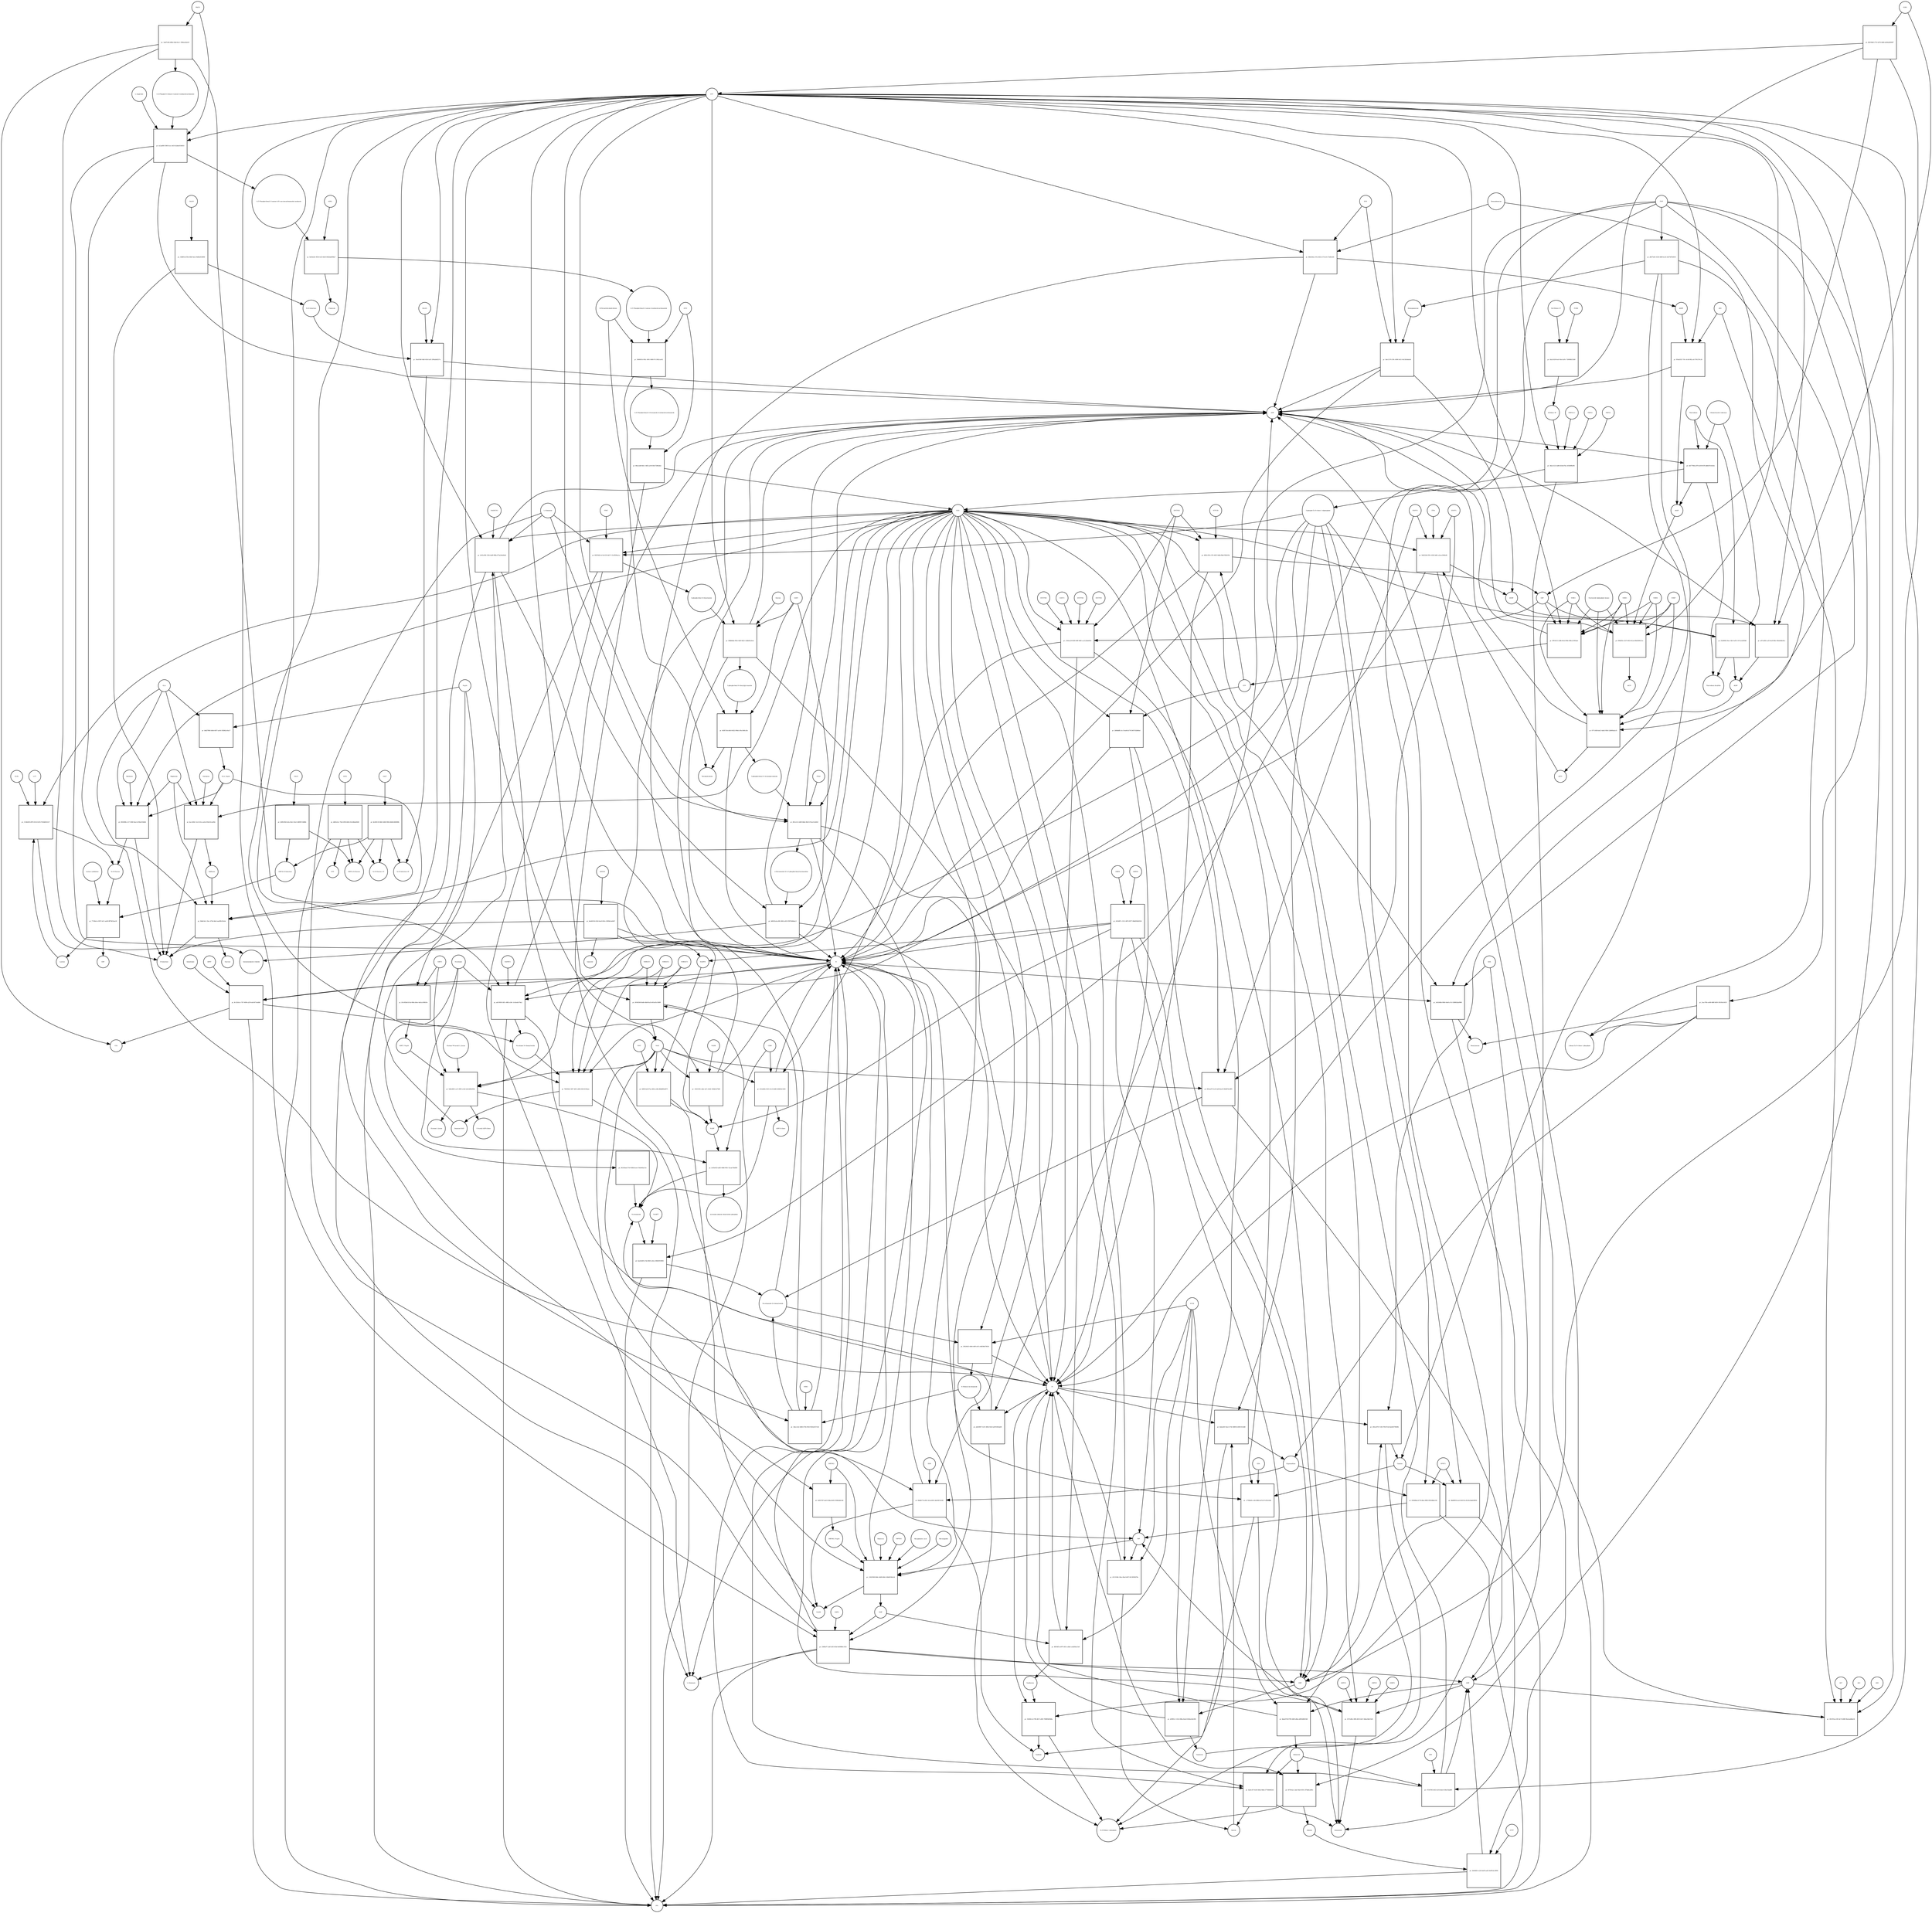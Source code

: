 strict digraph  {
"pr_10bff61d-f59e-46bf-9a2e-94d9a4536f68" [annotation="", bipartite=1, cls=process, fontsize=4, label="pr_10bff61d-f59e-46bf-9a2e-94d9a4536f68", shape=square];
"D-Galactose" [annotation="urn_miriam_obo.chebi_CHEBI%3A27667|urn_miriam_pubchem.compound_439353", bipartite=0, cls="simple chemical", fontsize=4, label="D-Galactose", shape=circle];
"Î±-D-Galactose" [annotation="urn_miriam_obo.chebi_CHEBI%3A28061|urn_miriam_pubchem.compound_439357", bipartite=0, cls="simple chemical", fontsize=4, label="Î±-D-Galactose", shape=circle];
GALM [annotation="", bipartite=0, cls=macromolecule, fontsize=4, label=GALM, shape=circle];
"pr_50a419bf-64bf-4024-bcff-29f4abb8237a" [annotation="", bipartite=1, cls=process, fontsize=4, label="pr_50a419bf-64bf-4024-bcff-29f4abb8237a", shape=square];
"Î±-D-Galactose-1P" [annotation="urn_miriam_obo.chebi_CHEBI%3A17973|urn_miriam_pubchem.compound_123912", bipartite=0, cls="simple chemical", fontsize=4, label="Î±-D-Galactose-1P", shape=circle];
GALK1 [annotation="", bipartite=0, cls=macromolecule, fontsize=4, label=GALK1, shape=circle];
ATP [annotation="urn_miriam_obo.chebi_CHEBI%3A15422|urn_miriam_pubchem.compound_5957", bipartite=0, cls="simple chemical", fontsize=4, label=ATP, shape=circle];
ADP [annotation="urn_miriam_obo.chebi_CHEBI%3A16761|urn_miriam_pubchem.compound_6022", bipartite=0, cls="simple chemical", fontsize=4, label=ADP, shape=circle];
"pr_8a568118-0db3-4db9-9064-dbb61d66088b" [annotation="", bipartite=1, cls=process, fontsize=4, label="pr_8a568118-0db3-4db9-9064-dbb61d66088b", shape=square];
"UDP-Î±-D-Galactose" [annotation="urn_miriam_obo.chebi_CHEBI%3A66914|urn_miriam_pubchem.compound_18068", bipartite=0, cls="simple chemical", fontsize=4, label="UDP-Î±-D-Galactose", shape=circle];
GALT [annotation="", bipartite=0, cls=macromolecule, fontsize=4, label=GALT, shape=circle];
"UDP-Î±-D-Glucose" [annotation="urn_miriam_obo.chebi_CHEBI%3A46229|urn_miriam_pubchem.compound_8629", bipartite=0, cls="simple chemical", fontsize=4, label="UDP-Î±-D-Glucose", shape=circle];
"Î±-D-Glucose-1-P" [annotation="urn_miriam_obo.chebi_CHEBI%3A29042|urn_miriam_pubchem.compound_439165", bipartite=0, cls="simple chemical", fontsize=4, label="Î±-D-Glucose-1-P", shape=circle];
"pr_dd83e3ec-79e4-4f58-b82b-02cd4bda9448" [annotation="", bipartite=1, cls=process, fontsize=4, label="pr_dd83e3ec-79e4-4f58-b82b-02cd4bda9448", shape=square];
UGP2 [annotation="", bipartite=0, cls=macromolecule, fontsize=4, label=UGP2, shape=circle];
PPi [annotation="urn_miriam_obo.chebi_CHEBI%3A18361|urn_miriam_pubchem.compound_644102", bipartite=0, cls="simple chemical", fontsize=4, label=PPi, shape=circle];
UTP [annotation="urn_miriam_obo.chebi_CHEBI%3A15713|urn_miriam_pubchem.compound_6133", bipartite=0, cls="simple chemical", fontsize=4, label=UTP, shape=circle];
"pr_46f8239d-bc6a-40a1-82a5-5d8987c0d86b" [annotation="", bipartite=1, cls=process, fontsize=4, label="pr_46f8239d-bc6a-40a1-82a5-5d8987c0d86b", shape=square];
GALE [annotation="", bipartite=0, cls=macromolecule, fontsize=4, label=GALE, shape=circle];
Lactose [annotation="urn_miriam_obo.chebi_CHEBI%3A17716|urn_miriam_pubchem.compound_440995", bipartite=0, cls="simple chemical", fontsize=4, label=Lactose, shape=circle];
"pr_115db200-d978-4514-8c95-f7b2bb952227" [annotation="", bipartite=1, cls=process, fontsize=4, label="pr_115db200-d978-4514-8c95-f7b2bb952227", shape=square];
GLB1 [annotation="", bipartite=0, cls=macromolecule, fontsize=4, label=GLB1, shape=circle];
LCT [annotation="", bipartite=0, cls=macromolecule, fontsize=4, label=LCT, shape=circle];
H2O [annotation="urn_miriam_obo.chebi_CHEBI%3A15377|urn_miriam_pubchem.compound_962", bipartite=0, cls="simple chemical", fontsize=4, label=H2O, shape=circle];
"Î±-D-Glucose" [annotation="urn_miriam_obo.chebi_CHEBI%3A28102|urn_miriam_pubchem.compound_79025", bipartite=0, cls="simple chemical", fontsize=4, label="Î±-D-Glucose", shape=circle];
"pr_bde46104-432d-4ee0-b91e-34994e3a4447" [annotation="", bipartite=1, cls=process, fontsize=4, label="pr_bde46104-432d-4ee0-b91e-34994e3a4447", shape=square];
Galacitol [annotation="urn_miriam_obo.chebi_CHEBI%3A16813|urn_miriam_pubchem.compound_11850", bipartite=0, cls="simple chemical", fontsize=4, label=Galacitol, shape=circle];
AKR1B1 [annotation="", bipartite=0, cls=macromolecule, fontsize=4, label=AKR1B1, shape=circle];
NADP [annotation="urn_miriam_obo.chebi_CHEBI%3A18009|urn_miriam_pubchem.compound_5886", bipartite=0, cls="simple chemical", fontsize=4, label=NADP, shape=circle];
NADPH [annotation="urn_miriam_obo.chebi_CHEBI%3A16474|urn_miriam_pubchem.compound_5884", bipartite=0, cls="simple chemical", fontsize=4, label=NADPH, shape=circle];
H [annotation="urn_miriam_obo.chebi_CHEBI%3A24636|urn_miriam_pubchem.compound_1038", bipartite=0, cls="simple chemical", fontsize=4, label=H, shape=circle];
Melibiose [annotation="urn_miriam_obo.chebi_CHEBI%3A28053|urn_miriam_pubchem.compound_440658", bipartite=0, cls="simple chemical", fontsize=4, label=Melibiose, shape=circle];
"pr_8f42f68b-c217-494f-8ea2-ef30ed156db4" [annotation="", bipartite=1, cls=process, fontsize=4, label="pr_8f42f68b-c217-494f-8ea2-ef30ed156db4", shape=square];
GLA [annotation="", bipartite=0, cls=macromolecule, fontsize=4, label=GLA, shape=circle];
GLA_Nsp14 [annotation="", bipartite=0, cls=complex, fontsize=4, label=GLA_Nsp14, shape=circle];
Migalastat [annotation="urn_miriam_pubmed_10866822|urn_miriam_obo.chebi_CHEBI%3A135923|urn_miriam_pubchem.compound_176077", bipartite=0, cls="simple chemical", fontsize=4, label=Migalastat, shape=circle];
Raffinose [annotation="urn_miriam_obo.chebi_CHEBI%3A16634|urn_miriam_pubchem.compound_439242", bipartite=0, cls="simple chemical", fontsize=4, label=Raffinose, shape=circle];
"pr_5bbb14e1-33ec-479e-b6af-eaaf09c58cde" [annotation="", bipartite=1, cls=process, fontsize=4, label="pr_5bbb14e1-33ec-479e-b6af-eaaf09c58cde", shape=square];
Sucrose [annotation="urn_miriam_obo.chebi_CHEBI%3A17992|urn_miriam_pubchem.compound_5988", bipartite=0, cls="simple chemical", fontsize=4, label=Sucrose, shape=circle];
"pr_77166e1e-0597-4cf1-aa90-0ff7bf22aa18" [annotation="", bipartite=1, cls=process, fontsize=4, label="pr_77166e1e-0597-4cf1-aa90-0ff7bf22aa18", shape=square];
"lactose synthetase" [annotation="", bipartite=0, cls=complex, fontsize=4, label="lactose synthetase", shape=circle];
UDP [annotation="urn_miriam_obo.chebi_CHEBI%3A17659|urn_miriam_pubchem.compound_6031", bipartite=0, cls="simple chemical", fontsize=4, label=UDP, shape=circle];
Stachyose [annotation="urn_miriam_obo.chebi_CHEBI%3A17164|urn_miriam_pubchem.compound_439531", bipartite=0, cls="simple chemical", fontsize=4, label=Stachyose, shape=circle];
"pr_6acc484c-5ce5-43ca-ae4e-83bc43cae96e" [annotation="", bipartite=1, cls=process, fontsize=4, label="pr_6acc484c-5ce5-43ca-ae4e-83bc43cae96e", shape=square];
NAD [annotation="urn_miriam_obo.chebi_CHEBI%3A15846|urn_miriam_pubchem.compound_5892", bipartite=0, cls="simple chemical", fontsize=4, label=NAD, shape=circle];
"pr_10431592-cdde-4a7c-b5d2-10fdd1ef78d5" [annotation="", bipartite=1, cls=process, fontsize=4, label="pr_10431592-cdde-4a7c-b5d2-10fdd1ef78d5", shape=square];
NADK [annotation="", bipartite=0, cls=macromolecule, fontsize=4, label=NADK, shape=circle];
"pr_b86014a8-67aa-460e-a3db-d6bd860a9071" [annotation="", bipartite=1, cls=process, fontsize=4, label="pr_b86014a8-67aa-460e-a3db-d6bd860a9071", shape=square];
NADH [annotation="urn_miriam_obo.chebi_CHEBI%3A16908|urn_miriam_pubchem.compound_439153", bipartite=0, cls="simple chemical", fontsize=4, label=NADH, shape=circle];
NNT [annotation="", bipartite=0, cls=macromolecule, fontsize=4, label=NNT, shape=circle];
"Deamino-NAD" [annotation="urn_miriam_obo.chebi_CHEBI%3A18304|urn_miriam_pubchem.compound_135421870", bipartite=0, cls="simple chemical", fontsize=4, label="Deamino-NAD", shape=circle];
"pr_b181e586-1364-4e89-988a-873a20e4feb6" [annotation="", bipartite=1, cls=process, fontsize=4, label="pr_b181e586-1364-4e89-988a-873a20e4feb6", shape=square];
NADSYN1 [annotation=urn_miriam_pubmed_12547821, bipartite=0, cls=macromolecule, fontsize=4, label=NADSYN1, shape=circle];
"L-Glutamine" [annotation="urn_miriam_obo.chebi_CHEBI%3A18050|urn_miriam_pubchem.compound_5961", bipartite=0, cls="simple chemical", fontsize=4, label="L-Glutamine", shape=circle];
"L-Glutamate" [annotation="urn_miriam_obo.chebi_CHEBI%3A16015|urn_miriam_pubchem.compound_33032", bipartite=0, cls="simple chemical", fontsize=4, label="L-Glutamate", shape=circle];
"Nicotinamide D-ribonucleotide" [annotation="urn_miriam_obo.chebi_CHEBI%3A16171|urn_miriam_pubchem.compound_14180", bipartite=0, cls="simple chemical", fontsize=4, label="Nicotinamide D-ribonucleotide", shape=circle];
"pr_4918d340-bbdb-4bb8-8a1b-601a65c5489f" [annotation="", bipartite=1, cls=process, fontsize=4, label="pr_4918d340-bbdb-4bb8-8a1b-601a65c5489f", shape=square];
NMNAT2 [annotation=urn_miriam_pubmed_12359228, bipartite=0, cls=macromolecule, fontsize=4, label=NMNAT2, shape=circle];
NMNAT1 [annotation=urn_miriam_pubmed_12359228, bipartite=0, cls=macromolecule, fontsize=4, label=NMNAT1, shape=circle];
NMNAT3 [annotation=urn_miriam_pubmed_17402747, bipartite=0, cls=macromolecule, fontsize=4, label=NMNAT3, shape=circle];
"pr_855eed75-fa16-4e08-ba33-904897dc9ff9" [annotation="", bipartite=1, cls=process, fontsize=4, label="pr_855eed75-fa16-4e08-ba33-904897dc9ff9", shape=square];
ENPP1 [annotation="", bipartite=0, cls=macromolecule, fontsize=4, label=ENPP1, shape=circle];
ENPP3 [annotation="", bipartite=0, cls=macromolecule, fontsize=4, label=ENPP3, shape=circle];
AMP [annotation="urn_miriam_obo.chebi_CHEBI%3A16027|urn_miriam_pubchem.compound_6083", bipartite=0, cls="simple chemical", fontsize=4, label=AMP, shape=circle];
"N-Ribosyl-nicotinamide" [annotation="urn_miriam_obo.chebi_CHEBI%3A15927|urn_miriam_pubchem.compound_439924", bipartite=0, cls="simple chemical", fontsize=4, label="N-Ribosyl-nicotinamide", shape=circle];
"pr_34acce5e-4d66-475b-9543-f9e4e2f27c6d" [annotation="", bipartite=1, cls=process, fontsize=4, label="pr_34acce5e-4d66-475b-9543-f9e4e2f27c6d", shape=square];
NRK1 [annotation="", bipartite=0, cls=macromolecule, fontsize=4, label=NRK1, shape=circle];
"pr_38528453-6646-46f0-a67a-4d8386478034" [annotation="", bipartite=1, cls=process, fontsize=4, label="pr_38528453-6646-46f0-a67a-4d8386478034", shape=square];
NT5E [annotation=urn_miriam_pubmed_2848759, bipartite=0, cls=macromolecule, fontsize=4, label=NT5E, shape=circle];
Pi [annotation="urn_miriam_obo.chebi_CHEBI%3A18367|urn_miriam_pubchem.compound_1061", bipartite=0, cls="simple chemical", fontsize=4, label=Pi, shape=circle];
Nicotinate [annotation="urn_miriam_obo.chebi_CHEBI%3A32544|urn_miriam_pubchem.compound_937", bipartite=0, cls="simple chemical", fontsize=4, label=Nicotinate, shape=circle];
"pr_0c65e023-ab63-49d6-9451-52cae7d5df38" [annotation="", bipartite=1, cls=process, fontsize=4, label="pr_0c65e023-ab63-49d6-9451-52cae7d5df38", shape=square];
Nicotinamide [annotation="urn_miriam_obo.chebi_CHEBI%3A17154|urn_miriam_pubchem.compound_936", bipartite=0, cls="simple chemical", fontsize=4, label=Nicotinamide, shape=circle];
CD38 [annotation=urn_miriam_pubmed_16690024, bipartite=0, cls=macromolecule, fontsize=4, label=CD38, shape=circle];
"nicotinate-adenine dinucleotide phosphate" [annotation="urn_miriam_obo.chebi_CHEBI%3A75967|urn_miriam_pubchem.compound_71768143", bipartite=0, cls="simple chemical", fontsize=4, label="nicotinate-adenine dinucleotide phosphate", shape=circle];
"pr_baa5a0d5-a7ab-48d1-a42a-c84fa9555802" [annotation="", bipartite=1, cls=process, fontsize=4, label="pr_baa5a0d5-a7ab-48d1-a42a-c84fa9555802", shape=square];
NAMPT [annotation="", bipartite=0, cls=macromolecule, fontsize=4, label=NAMPT, shape=circle];
"5-phospho-Î±-D-ribose 1-diphosphate" [annotation="urn_miriam_obo.chebi_CHEBI%3A17111|urn_miriam_pubchem.compound_7339", bipartite=0, cls="simple chemical", fontsize=4, label="5-phospho-Î±-D-ribose 1-diphosphate", shape=circle];
"pr_a8e38957-5c01-469e-92e0-aef9149e4a80" [annotation="", bipartite=1, cls=process, fontsize=4, label="pr_a8e38957-5c01-469e-92e0-aef9149e4a80", shape=square];
PNP [annotation="", bipartite=0, cls=macromolecule, fontsize=4, label=PNP, shape=circle];
"Î±-D-Ribose 1-phosphate" [annotation="urn_miriam_obo.chebi_CHEBI%3A16300|urn_miriam_pubchem.compound_439236", bipartite=0, cls="simple chemical", fontsize=4, label="Î±-D-Ribose 1-phosphate", shape=circle];
"pr_5d4e4665-ca15-4965-a1dd-2a0cb89e859d" [annotation="", bipartite=1, cls=process, fontsize=4, label="pr_5d4e4665-ca15-4965-a1dd-2a0cb89e859d", shape=square];
SIRT5 [annotation=urn_miriam_pubmed_17694089, bipartite=0, cls=macromolecule, fontsize=4, label=SIRT5, shape=circle];
SIRT5_Nsp14 [annotation="", bipartite=0, cls=complex, fontsize=4, label=SIRT5_Nsp14, shape=circle];
"Histone N6-acetyl-L-lysine" [annotation="urn_miriam_pubchem.substance_5094", bipartite=0, cls="simple chemical", fontsize=4, label="Histone N6-acetyl-L-lysine", shape=circle];
"O-Acetyl-ADP-ribose" [annotation="urn_miriam_obo.chebi_CHEBI%3A76279|urn_miriam_pubchem.compound_72193709", bipartite=0, cls="simple chemical", fontsize=4, label="O-Acetyl-ADP-ribose", shape=circle];
"Histone-L-lysine" [annotation="urn_miriam_obo.chebi_CHEBI%3A5738|urn_miriam_pubchem.substance_5447|urn_miriam_pubchem.substance_223439948", bipartite=0, cls="simple chemical", fontsize=4, label="Histone-L-lysine", shape=circle];
"pr_b31eb66e-6323-41c6-b3d8-fe9d620c5493" [annotation="", bipartite=1, cls=process, fontsize=4, label="pr_b31eb66e-6323-41c6-b3d8-fe9d620c5493", shape=square];
"ADP-D-ribose" [annotation="urn_miriam_obo.chebi_CHEBI%3A16960|urn_miriam_pubchem.compound_33576", bipartite=0, cls="simple chemical", fontsize=4, label="ADP-D-ribose", shape=circle];
"Nicotinate D-ribonucleotide" [annotation="urn_miriam_obo.chebi_CHEBI%3A15763|urn_miriam_pubchem.compound_121992", bipartite=0, cls="simple chemical", fontsize=4, label="Nicotinate D-ribonucleotide", shape=circle];
"pr_76659422-56f7-4d51-a80d-02fc021f4aec" [annotation="", bipartite=1, cls=process, fontsize=4, label="pr_76659422-56f7-4d51-a80d-02fc021f4aec", shape=square];
Quinolinate [annotation="urn_miriam_obo.chebi_CHEBI%3A16675|urn_miriam_pubchem.compound_1066", bipartite=0, cls="simple chemical", fontsize=4, label=Quinolinate, shape=circle];
"pr_8c12b3a1-c7b7-4694-a239-ebc9471ebdb0" [annotation="", bipartite=1, cls=process, fontsize=4, label="pr_8c12b3a1-c7b7-4694-a239-ebc9471ebdb0", shape=square];
QPRT [annotation="", bipartite=0, cls=macromolecule, fontsize=4, label=QPRT, shape=circle];
CO2 [annotation="urn_miriam_obo.chebi_CHEBI%3A16526|urn_miriam_pubchem.compound_280", bipartite=0, cls="simple chemical", fontsize=4, label=CO2, shape=circle];
"pr_a6a76816-bf3c-48b3-a36c-1e1bedc474a2" [annotation="", bipartite=1, cls=process, fontsize=4, label="pr_a6a76816-bf3c-48b3-a36c-1e1bedc474a2", shape=square];
NAPRT1 [annotation="", bipartite=0, cls=macromolecule, fontsize=4, label=NAPRT1, shape=circle];
"pr_941454ed-57e9-49b0-bcee-f14e9efae11e" [annotation="", bipartite=1, cls=process, fontsize=4, label="pr_941454ed-57e9-49b0-bcee-f14e9efae11e", shape=square];
"Î±D-Ribose 1P" [annotation="urn_miriam_obo.chebi_CHEBI%3A16300|urn_miriam_pubchem.compound_439236", bipartite=0, cls="simple chemical", fontsize=4, label="Î±D-Ribose 1P", shape=circle];
"pr_4da3c828-6eef-44e4-af0c-726086b533d0" [annotation="", bipartite=1, cls=process, fontsize=4, label="pr_4da3c828-6eef-44e4-af0c-726086b533d0", shape=square];
"D-Ribose 5P" [annotation="urn_miriam_obo.chebi_CHEBI%3A78679|urn_miriam_pubchem.compound_439167", bipartite=0, cls="simple chemical", fontsize=4, label="D-Ribose 5P", shape=circle];
PGM2 [annotation="", bipartite=0, cls=macromolecule, fontsize=4, label=PGM2, shape=circle];
"pr_3bece122-3a88-433d-b7bc-e032f6ffa9f1" [annotation="", bipartite=1, cls=process, fontsize=4, label="pr_3bece122-3a88-433d-b7bc-e032f6ffa9f1", shape=square];
PRPS1 [annotation="", bipartite=0, cls=macromolecule, fontsize=4, label=PRPS1, shape=circle];
PRPS2 [annotation="", bipartite=0, cls=macromolecule, fontsize=4, label=PRPS2, shape=circle];
PRPS1L1 [annotation="", bipartite=0, cls=macromolecule, fontsize=4, label=PRPS1L1, shape=circle];
"pr_803f342b-2c5d-4154-bb71-15c0f2f6a2ca" [annotation="", bipartite=1, cls=process, fontsize=4, label="pr_803f342b-2c5d-4154-bb71-15c0f2f6a2ca", shape=square];
"5-phospho-beta-D-ribosylamine" [annotation="urn_miriam_obo.chebi_CHEBI%3A37737|urn_miriam_pubchem.compound_439905", bipartite=0, cls="simple chemical", fontsize=4, label="5-phospho-beta-D-ribosylamine", shape=circle];
PPAT [annotation="", bipartite=0, cls=macromolecule, fontsize=4, label=PPAT, shape=circle];
"pr_08db8dda-092e-4b3f-8d23-12dbb5fa3eee" [annotation="", bipartite=1, cls=process, fontsize=4, label="pr_08db8dda-092e-4b3f-8d23-12dbb5fa3eee", shape=square];
"5-phospho-beta-D-ribosylglycinamide" [annotation="urn_miriam_obo.chebi_CHEBI%3A143788|urn_miriam_pubchem.compound_129630972", bipartite=0, cls="simple chemical", fontsize=4, label="5-phospho-beta-D-ribosylglycinamide", shape=circle];
GART [annotation="", bipartite=0, cls=macromolecule, fontsize=4, label=GART, shape=circle];
Glycine [annotation="urn_miriam_obo.chebi_CHEBI%3A15428|urn_miriam_pubchem.compound_750", bipartite=0, cls="simple chemical", fontsize=4, label=Glycine, shape=circle];
"pr_463f17eb-d0c8-4022-994d-c95e1440c26c" [annotation="", bipartite=1, cls=process, fontsize=4, label="pr_463f17eb-d0c8-4022-994d-c95e1440c26c", shape=square];
"5-phosphoribosyl-N-formylglycinamide" [annotation="urn_miriam_pubchem.compound_129652037", bipartite=0, cls="simple chemical", fontsize=4, label="5-phosphoribosyl-N-formylglycinamide", shape=circle];
"10-Formyltetrahydrofolate" [annotation="urn_miriam_obo.chebi_CHEBI%3A15637|urn_miriam_pubchem.compound_135450591", bipartite=0, cls="simple chemical", fontsize=4, label="10-Formyltetrahydrofolate", shape=circle];
Tetrahydrofolate [annotation="urn_miriam_obo.chebi_CHEBI%3A67016|urn_miriam_pubchem.compound_135444742", bipartite=0, cls="simple chemical", fontsize=4, label=Tetrahydrofolate, shape=circle];
"pr_8f2ce1cf-eb89-4b8a-9b20-47eee31a4fe8" [annotation="", bipartite=1, cls=process, fontsize=4, label="pr_8f2ce1cf-eb89-4b8a-9b20-47eee31a4fe8", shape=square];
"2-(Formamido)-N1-(5'-phosphoribosyl)acetamidine" [annotation="urn_miriam_pubchem.compound_5462266", bipartite=0, cls="simple chemical", fontsize=4, label="2-(Formamido)-N1-(5'-phosphoribosyl)acetamidine", shape=circle];
PFAS [annotation="", bipartite=0, cls=macromolecule, fontsize=4, label=PFAS, shape=circle];
"pr_4d6361ab-a082-40b5-a833-f5f97dd4dac3" [annotation="", bipartite=1, cls=process, fontsize=4, label="pr_4d6361ab-a082-40b5-a833-f5f97dd4dac3", shape=square];
"Aminoimidazole ribotide" [annotation="urn_miriam_obo.chebi_CHEBI%3A138560|urn_miriam_pubchem.compound_161500", bipartite=0, cls="simple chemical", fontsize=4, label="Aminoimidazole ribotide", shape=circle];
"pr_3eb97a9b-d8bb-42dd-8ec1-1f86eaa9a416" [annotation="", bipartite=1, cls=process, fontsize=4, label="pr_3eb97a9b-d8bb-42dd-8ec1-1f86eaa9a416", shape=square];
"1-(5-Phospho-D-ribosyl)-5-amino-4-imidazolecarboxylate" [annotation="urn_miriam_obo.chebi_CHEBI%3A28413|urn_miriam_pubchem.compound_165388", bipartite=0, cls="simple chemical", fontsize=4, label="1-(5-Phospho-D-ribosyl)-5-amino-4-imidazolecarboxylate", shape=circle];
PAICS [annotation="", bipartite=0, cls=macromolecule, fontsize=4, label=PAICS, shape=circle];
"pr_dc2ad00f-598f-41ec-b410-42dde5034810" [annotation="", bipartite=1, cls=process, fontsize=4, label="pr_dc2ad00f-598f-41ec-b410-42dde5034810", shape=square];
"1-(5'-Phosphoribosyl)-5-amino-4-(N-succinocarboxamide)-imidazole" [annotation="urn_miriam_obo.chebi_CHEBI%3A18319|urn_miriam_pubchem.compound_160666", bipartite=0, cls="simple chemical", fontsize=4, label="1-(5'-Phosphoribosyl)-5-amino-4-(N-succinocarboxamide)-imidazole", shape=circle];
"L-Aspartate" [annotation="urn_miriam_obo.chebi_CHEBI%3A17053|urn_miriam_pubchem.compound_5960", bipartite=0, cls="simple chemical", fontsize=4, label="L-Aspartate", shape=circle];
"pr_9a03eed1-9034-4c20-8a93-8442da609ba7" [annotation="", bipartite=1, cls=process, fontsize=4, label="pr_9a03eed1-9034-4c20-8a93-8442da609ba7", shape=square];
"1-(5'-Phosphoribosyl)-5-amino-4-imidazolecarboxamide" [annotation="urn_miriam_obo.chebi_CHEBI%3A18406|urn_miriam_pubchem.compound_65110", bipartite=0, cls="simple chemical", fontsize=4, label="1-(5'-Phosphoribosyl)-5-amino-4-imidazolecarboxamide", shape=circle];
ADSL [annotation="", bipartite=0, cls=macromolecule, fontsize=4, label=ADSL, shape=circle];
Fumarate [annotation="urn_miriam_obo.chebi_CHEBI%3A29806|urn_miriam_pubchem.compound_5460307", bipartite=0, cls="simple chemical", fontsize=4, label=Fumarate, shape=circle];
"pr_50466914-903c-4001-8468-07c1862cae02" [annotation="", bipartite=1, cls=process, fontsize=4, label="pr_50466914-903c-4001-8468-07c1862cae02", shape=square];
"1-(5'-Phosphoribosyl)-5-formamido-4-imidazolecarboxamide" [annotation="urn_miriam_obo.chebi_CHEBI%3A18381|urn_miriam_pubchem.compound_166760", bipartite=0, cls="simple chemical", fontsize=4, label="1-(5'-Phosphoribosyl)-5-formamido-4-imidazolecarboxamide", shape=circle];
ATIC [annotation="", bipartite=0, cls=macromolecule, fontsize=4, label=ATIC, shape=circle];
"pr_06eceeb9-b6c1-44f2-ac06-565e72862dee" [annotation="", bipartite=1, cls=process, fontsize=4, label="pr_06eceeb9-b6c1-44f2-ac06-565e72862dee", shape=square];
IMP [annotation="urn_miriam_obo.chebi_CHEBI%3A17202|urn_miriam_pubchem.compound_135398640", bipartite=0, cls="simple chemical", fontsize=4, label=IMP, shape=circle];
"pr_12620568-8b8e-44d8-b6b6-c6bb60346a3d" [annotation="", bipartite=1, cls=process, fontsize=4, label="pr_12620568-8b8e-44d8-b6b6-c6bb60346a3d", shape=square];
XMP [annotation="urn_miriam_obo.chebi_CHEBI%3A15652|urn_miriam_pubchem.compound_73323", bipartite=0, cls="simple chemical", fontsize=4, label=XMP, shape=circle];
IMPDH1 [annotation="", bipartite=0, cls=macromolecule, fontsize=4, label=IMPDH1, shape=circle];
IMPDH2 [annotation="", bipartite=0, cls=macromolecule, fontsize=4, label=IMPDH2, shape=circle];
IMPDH2_Nsp14 [annotation="", bipartite=0, cls=complex, fontsize=4, label=IMPDH2_Nsp14, shape=circle];
"Mycophenolic acid" [annotation="urn_miriam_pubmed_5799033|urn_miriam_obo.chebi_CHEBI%3A168396|urn_miriam_pubchem.compound_446541", bipartite=0, cls="simple chemical", fontsize=4, label="Mycophenolic acid", shape=circle];
Merimepodib [annotation="urn_miriam_pubmed_10878288|urn_miriam_pubchem.compound_53241", bipartite=0, cls="simple chemical", fontsize=4, label=Merimepodib, shape=circle];
Ribavirin [annotation="urn_miriam_pubmed_22555152|urn_miriam_obo.chebi_CHEBI%3A63580|urn_miriam_pubchem.compound_37542", bipartite=0, cls="simple chemical", fontsize=4, label=Ribavirin, shape=circle];
"pr_258ffa97-5a4f-42f5-8f3d-9e69880c1933" [annotation="", bipartite=1, cls=process, fontsize=4, label="pr_258ffa97-5a4f-42f5-8f3d-9e69880c1933", shape=square];
GMP [annotation="urn_miriam_obo.chebi_CHEBI%3A17345|urn_miriam_pubchem.compound_135398631", bipartite=0, cls="simple chemical", fontsize=4, label=GMP, shape=circle];
GMPS [annotation=urn_miriam_pubmed_8089153, bipartite=0, cls=macromolecule, fontsize=4, label=GMPS, shape=circle];
"pr_8bf10b60-2710-4d74-b66b-da90afd49087" [annotation="", bipartite=1, cls=process, fontsize=4, label="pr_8bf10b60-2710-4d74-b66b-da90afd49087", shape=square];
GDP [annotation="urn_miriam_obo.chebi_CHEBI%3A17552|urn_miriam_pubchem.compound_135398619", bipartite=0, cls="simple chemical", fontsize=4, label=GDP, shape=circle];
GUK1 [annotation=urn_miriam_pubmed_8663313, bipartite=0, cls=macromolecule, fontsize=4, label=GUK1, shape=circle];
"pr_0f914513-258b-46cd-964e-686c2c905abe" [annotation="", bipartite=1, cls=process, fontsize=4, label="pr_0f914513-258b-46cd-964e-686c2c905abe", shape=square];
GTP [annotation="urn_miriam_obo.chebi_CHEBI%3A15996|urn_miriam_pubchem.compound_35398633", bipartite=0, cls="simple chemical", fontsize=4, label=GTP, shape=circle];
NME3 [annotation="", bipartite=0, cls=macromolecule, fontsize=4, label=NME3, shape=circle];
"Nucleoside diphosphate kinase" [annotation="", bipartite=0, cls=complex, fontsize=4, label="Nucleoside diphosphate kinase", shape=circle];
NME5 [annotation="", bipartite=0, cls=macromolecule, fontsize=4, label=NME5, shape=circle];
NME6 [annotation="", bipartite=0, cls=macromolecule, fontsize=4, label=NME6, shape=circle];
NME7 [annotation="", bipartite=0, cls=macromolecule, fontsize=4, label=NME7, shape=circle];
"pr_f3249492-9eec-4bc9-af55-147c2cb305b6" [annotation="", bipartite=1, cls=process, fontsize=4, label="pr_f3249492-9eec-4bc9-af55-147c2cb305b6", shape=square];
dGDP [annotation="urn_miriam_obo.chebi_CHEBI%3A28862|urn_miriam_pubchem.compound_135398595", bipartite=0, cls="simple chemical", fontsize=4, label=dGDP, shape=circle];
"ribonucleoside reductase" [annotation="", bipartite=0, cls=complex, fontsize=4, label="ribonucleoside reductase", shape=circle];
Thioredoxin [annotation="urn_miriam_obo.chebi_CHEBI%3A15033|urn_miriam_pubchem.substance_223441017|urn_miriam_pubchem.substance_3635", bipartite=0, cls="simple chemical", fontsize=4, label=Thioredoxin, shape=circle];
"Thioredoxin disulfide" [annotation="urn_miriam_obo.chebi_CHEBI%3A18191|urn_miriam_pubchem.substance_11533266|urn_miriam_pubchem.substance_3636", bipartite=0, cls="simple chemical", fontsize=4, label="Thioredoxin disulfide", shape=circle];
"pr_677c5458-de13-4a82-93fd-12df4f4a2e31" [annotation="", bipartite=1, cls=process, fontsize=4, label="pr_677c5458-de13-4a82-93fd-12df4f4a2e31", shape=square];
dGTP [annotation="urn_miriam_obo.chebi_CHEBI%3A16497|urn_miriam_pubchem.compound_135398599", bipartite=0, cls="simple chemical", fontsize=4, label=dGTP, shape=circle];
dGMP [annotation="urn_miriam_obo.chebi_CHEBI%3A16192|urn_miriam_pubchem.compound_135398597", bipartite=0, cls="simple chemical", fontsize=4, label=dGMP, shape=circle];
"pr_e87cd3fd-ca35-4e2f-8fdc-8f3eb36b18cc" [annotation="", bipartite=1, cls=process, fontsize=4, label="pr_e87cd3fd-ca35-4e2f-8fdc-8f3eb36b18cc", shape=square];
Deoxyguanosine [annotation="urn_miriam_obo.chebi_CHEBI%3A17172|urn_miriam_pubchem.compound_135398592", bipartite=0, cls="simple chemical", fontsize=4, label=Deoxyguanosine, shape=circle];
"pr_4be13176-1f9c-4696-9e31-46c5fa0bdeb4" [annotation="", bipartite=1, cls=process, fontsize=4, label="pr_4be13176-1f9c-4696-9e31-46c5fa0bdeb4", shape=square];
DCK [annotation="", bipartite=0, cls=macromolecule, fontsize=4, label=DCK, shape=circle];
"pr_d8275e81-4530-4869-bc24-3d279d7b4918" [annotation="", bipartite=1, cls=process, fontsize=4, label="pr_d8275e81-4530-4869-bc24-3d279d7b4918", shape=square];
Guanine [annotation="urn_miriam_obo.chebi_CHEBI%3A16235|urn_miriam_pubchem.compound_135398634", bipartite=0, cls="simple chemical", fontsize=4, label=Guanine, shape=circle];
"2-deoxy-Î±-D-ribose 1-phosphate" [annotation="urn_miriam_obo.chebi_CHEBI%3A28542|urn_miriam_pubchem.compound_439287", bipartite=0, cls="simple chemical", fontsize=4, label="2-deoxy-Î±-D-ribose 1-phosphate", shape=circle];
"pr_546222d2-f93c-4362-b6b1-a2ece304fe84" [annotation="", bipartite=1, cls=process, fontsize=4, label="pr_546222d2-f93c-4362-b6b1-a2ece304fe84", shape=square];
ITPA [annotation="", bipartite=0, cls=macromolecule, fontsize=4, label=ITPA, shape=circle];
"pr_6bd49914-eec8-4433-bc3b-82c4ba629654" [annotation="", bipartite=1, cls=process, fontsize=4, label="pr_6bd49914-eec8-4433-bc3b-82c4ba629654", shape=square];
HPRT1 [annotation="", bipartite=0, cls=macromolecule, fontsize=4, label=HPRT1, shape=circle];
Guanosine [annotation="urn_miriam_obo.chebi_CHEBI%3A16750|urn_miriam_pubchem.compound_135398635", bipartite=0, cls="simple chemical", fontsize=4, label=Guanosine, shape=circle];
"pr_383ca978-7c40-4794-87a0-beeb0379649b" [annotation="", bipartite=1, cls=process, fontsize=4, label="pr_383ca978-7c40-4794-87a0-beeb0379649b", shape=square];
"pr_e83f81c1-25c8-49ba-8eed-6344ea3bc694" [annotation="", bipartite=1, cls=process, fontsize=4, label="pr_e83f81c1-25c8-49ba-8eed-6344ea3bc694", shape=square];
"pr_d063c500-c355-4625-9d4b-f8de7df3d10b" [annotation="", bipartite=1, cls=process, fontsize=4, label="pr_d063c500-c355-4625-9d4b-f8de7df3d10b", shape=square];
ENTPD2 [annotation="", bipartite=0, cls=macromolecule, fontsize=4, label=ENTPD2, shape=circle];
NTPCR [annotation="", bipartite=0, cls=macromolecule, fontsize=4, label=NTPCR, shape=circle];
"pr_2d0dbdfb-3cc5-4a0d-b178-39d7102b89a4" [annotation="", bipartite=1, cls=process, fontsize=4, label="pr_2d0dbdfb-3cc5-4a0d-b178-39d7102b89a4", shape=square];
"pr_a7b5a129-8039-40ff-9d81-ac21228a6033" [annotation="", bipartite=1, cls=process, fontsize=4, label="pr_a7b5a129-8039-40ff-9d81-ac21228a6033", shape=square];
ENTPD4 [annotation="", bipartite=0, cls=macromolecule, fontsize=4, label=ENTPD4, shape=circle];
ENTPD5 [annotation="", bipartite=0, cls=macromolecule, fontsize=4, label=ENTPD5, shape=circle];
ENTPD6 [annotation="", bipartite=0, cls=macromolecule, fontsize=4, label=ENTPD6, shape=circle];
CANT1 [annotation="", bipartite=0, cls=macromolecule, fontsize=4, label=CANT1, shape=circle];
"pr_431b9f7c-1521-4870-9077-08bd59b2655d" [annotation="", bipartite=1, cls=process, fontsize=4, label="pr_431b9f7c-1521-4870-9077-08bd59b2655d", shape=square];
GMPR [annotation="", bipartite=0, cls=macromolecule, fontsize=4, label=GMPR, shape=circle];
GMPR2 [annotation="", bipartite=0, cls=macromolecule, fontsize=4, label=GMPR2, shape=circle];
Ammonium [annotation="urn_miriam_obo.chebi_CHEBI%3A28938|urn_miriam_pubchem.compound_223", bipartite=0, cls="simple chemical", fontsize=4, label=Ammonium, shape=circle];
"pr_1671e8bc-4f9b-4610-b3e7-d8aa34de7e63" [annotation="", bipartite=1, cls=process, fontsize=4, label="pr_1671e8bc-4f9b-4610-b3e7-d8aa34de7e63", shape=square];
AMDP2 [annotation="", bipartite=0, cls=macromolecule, fontsize=4, label=AMDP2, shape=circle];
AMPD1 [annotation="", bipartite=0, cls=macromolecule, fontsize=4, label=AMPD1, shape=circle];
AMPD3 [annotation="", bipartite=0, cls=macromolecule, fontsize=4, label=AMPD3, shape=circle];
"pr_46954f5e-b974-403c-a4bd-ca4d3fda13e8" [annotation="", bipartite=1, cls=process, fontsize=4, label="pr_46954f5e-b974-403c-a4bd-ca4d3fda13e8", shape=square];
Xanthosine [annotation="urn_miriam_obo.chebi_CHEBI%3A18107|urn_miriam_pubchem.compound_64959", bipartite=0, cls="simple chemical", fontsize=4, label=Xanthosine, shape=circle];
"pr_31b69c2e-379b-4b71-af04-7908f9d29d6a" [annotation="", bipartite=1, cls=process, fontsize=4, label="pr_31b69c2e-379b-4b71-af04-7908f9d29d6a", shape=square];
Xanthine [annotation="urn_miriam_obo.chebi_CHEBI%3A15318|urn_miriam_pubchem.compound_1188", bipartite=0, cls="simple chemical", fontsize=4, label=Xanthine, shape=circle];
"pr_431319db-14ba-49ad-b497-0413850fd78a" [annotation="", bipartite=1, cls=process, fontsize=4, label="pr_431319db-14ba-49ad-b497-0413850fd78a", shape=square];
Inosine [annotation="urn_miriam_obo.chebi_CHEBI%3A17596|urn_miriam_pubchem.compound_35398641", bipartite=0, cls="simple chemical", fontsize=4, label=Inosine, shape=circle];
"pr_9aba3d1f-4ea1-4742-9d89-4c6491551d48" [annotation="", bipartite=1, cls=process, fontsize=4, label="pr_9aba3d1f-4ea1-4742-9d89-4c6491551d48", shape=square];
Hypoxanthine [annotation="urn_miriam_obo.chebi_CHEBI%3A17368|urn_miriam_pubchem.compound_135398638", bipartite=0, cls="simple chemical", fontsize=4, label=Hypoxanthine, shape=circle];
"pr_b9a8b774-e061-4c4a-b932-ded1fb7015f6" [annotation="", bipartite=1, cls=process, fontsize=4, label="pr_b9a8b774-e061-4c4a-b932-ded1fb7015f6", shape=square];
XDH [annotation="", bipartite=0, cls=macromolecule, fontsize=4, label=XDH, shape=circle];
"pr_c7799e40-ccd4-4966-be76-f27cf5fc438c" [annotation="", bipartite=1, cls=process, fontsize=4, label="pr_c7799e40-ccd4-4966-be76-f27cf5fc438c", shape=square];
GDA [annotation="", bipartite=0, cls=macromolecule, fontsize=4, label=GDA, shape=circle];
"pr_810fd0ab-b778-40ee-8985-f92f3d8ee334" [annotation="", bipartite=1, cls=process, fontsize=4, label="pr_810fd0ab-b778-40ee-8985-f92f3d8ee334", shape=square];
Adenosine [annotation="urn_miriam_obo.chebi_CHEBI%3A16335|urn_miriam_pubchem.compound_60961", bipartite=0, cls="simple chemical", fontsize=4, label=Adenosine, shape=circle];
"pr_6af4c597-8c69-49d2-9b6d-37760849f245" [annotation="", bipartite=1, cls=process, fontsize=4, label="pr_6af4c597-8c69-49d2-9b6d-37760849f245", shape=square];
ADA [annotation="", bipartite=0, cls=macromolecule, fontsize=4, label=ADA, shape=circle];
"pr_07347095-6453-4c93-bfaf-619b319ad8f9" [annotation="", bipartite=1, cls=process, fontsize=4, label="pr_07347095-6453-4c93-bfaf-619b319ad8f9", shape=square];
ADK [annotation="", bipartite=0, cls=macromolecule, fontsize=4, label=ADK, shape=circle];
"pr_bbae6746-9796-448f-a8ba-a8f45d682548" [annotation="", bipartite=1, cls=process, fontsize=4, label="pr_bbae6746-9796-448f-a8ba-a8f45d682548", shape=square];
"pr_6979c6a1-cdaf-40a0-9391-3f7bb8caf9b1" [annotation="", bipartite=1, cls=process, fontsize=4, label="pr_6979c6a1-cdaf-40a0-9391-3f7bb8caf9b1", shape=square];
Adenine [annotation="urn_miriam_obo.chebi_CHEBI%3A16708|urn_miriam_pubchem.compound_190", bipartite=0, cls="simple chemical", fontsize=4, label=Adenine, shape=circle];
"pr_29a48d51-e23d-4a69-aa82-0a991dc29094" [annotation="", bipartite=1, cls=process, fontsize=4, label="pr_29a48d51-e23d-4a69-aa82-0a991dc29094", shape=square];
APRT [annotation="", bipartite=0, cls=macromolecule, fontsize=4, label=APRT, shape=circle];
"pr_3f21f55a-e185-4e72-b98f-06a2aab6be34" [annotation="", bipartite=1, cls=process, fontsize=4, label="pr_3f21f55a-e185-4e72-b98f-06a2aab6be34", shape=square];
AK5 [annotation="", bipartite=0, cls=macromolecule, fontsize=4, label=AK5, shape=circle];
AK7 [annotation="", bipartite=0, cls=macromolecule, fontsize=4, label=AK7, shape=circle];
AK1 [annotation="", bipartite=0, cls=macromolecule, fontsize=4, label=AK1, shape=circle];
AK8 [annotation="", bipartite=0, cls=macromolecule, fontsize=4, label=AK8, shape=circle];
"pr_5cac70fe-ee98-488f-b930-1f6185e341f3" [annotation="", bipartite=1, cls=process, fontsize=4, label="pr_5cac70fe-ee98-488f-b930-1f6185e341f3", shape=square];
Deoxyinosine [annotation="urn_miriam_obo.chebi_CHEBI%3A28997|urn_miriam_pubchem.compound_135398593", bipartite=0, cls="simple chemical", fontsize=4, label=Deoxyinosine, shape=circle];
Deoxyadenosine [annotation="urn_miriam_obo.chebi_CHEBI%3A17256|urn_miriam_pubchem.compound_13730", bipartite=0, cls="simple chemical", fontsize=4, label=Deoxyadenosine, shape=circle];
"pr_5e02446b-90b0-44e8-a7e3-286862da9980" [annotation="", bipartite=1, cls=process, fontsize=4, label="pr_5e02446b-90b0-44e8-a7e3-286862da9980", shape=square];
"pr_08dcb0ea-c91e-4623-a733-efc172d0cb56" [annotation="", bipartite=1, cls=process, fontsize=4, label="pr_08dcb0ea-c91e-4623-a733-efc172d0cb56", shape=square];
dAMP [annotation="urn_miriam_obo.chebi_CHEBI%3A17713|urn_miriam_pubchem.compound_12599", bipartite=0, cls="simple chemical", fontsize=4, label=dAMP, shape=circle];
"pr_050ad353-716c-4c0d-802a-dc7391270c20" [annotation="", bipartite=1, cls=process, fontsize=4, label="pr_050ad353-716c-4c0d-802a-dc7391270c20", shape=square];
dADP [annotation="urn_miriam_obo.chebi_CHEBI%3A16174|urn_miriam_pubchem.compound_188966", bipartite=0, cls="simple chemical", fontsize=4, label=dADP, shape=circle];
"pr_f09d5f5e-2537-4653-812a-df4d3406121e" [annotation="", bipartite=1, cls=process, fontsize=4, label="pr_f09d5f5e-2537-4653-812a-df4d3406121e", shape=square];
dATP [annotation="urn_miriam_obo.chebi_CHEBI%3A16284|urn_miriam_pubchem.compound_15993", bipartite=0, cls="simple chemical", fontsize=4, label=dATP, shape=circle];
"pr_bd177944-a970-4c9f-9476-db6b70141b5e" [annotation="", bipartite=1, cls=process, fontsize=4, label="pr_bd177944-a970-4c9f-9476-db6b70141b5e", shape=square];
"pr_81c692bd-b7ad-496a-b0ee-4eb1a149b55e" [annotation="", bipartite=1, cls=process, fontsize=4, label="pr_81c692bd-b7ad-496a-b0ee-4eb1a149b55e", shape=square];
Nsp14 [annotation="urn_miriam_doi_10.1101%2F2020.03.22.002386|urn_miriam_ncbiprotein_YP_009725309", bipartite=0, cls=macromolecule, fontsize=4, label=Nsp14, shape=circle];
"pr_bd627866-0a9b-4037-ac64-192842e16a17" [annotation="", bipartite=1, cls=process, fontsize=4, label="pr_bd627866-0a9b-4037-ac64-192842e16a17", shape=square];
"pr_b2937597-abc9-43ba-8a92-f536b2defc4d" [annotation="", bipartite=1, cls=process, fontsize=4, label="pr_b2937597-abc9-43ba-8a92-f536b2defc4d", shape=square];
"pr_10bff61d-f59e-46bf-9a2e-94d9a4536f68" -> "D-Galactose"  [annotation="", interaction_type=production];
"pr_10bff61d-f59e-46bf-9a2e-94d9a4536f68" -> "Î±-D-Galactose"  [annotation="", interaction_type=production];
"Î±-D-Galactose" -> "pr_50a419bf-64bf-4024-bcff-29f4abb8237a"  [annotation="", interaction_type=consumption];
GALM -> "pr_10bff61d-f59e-46bf-9a2e-94d9a4536f68"  [annotation="urn_miriam_pubmed_9778377|urn_miriam_pubmed_15026423|urn_miriam_kegg.reaction_R10619", interaction_type=catalysis];
"pr_50a419bf-64bf-4024-bcff-29f4abb8237a" -> "Î±-D-Galactose-1P"  [annotation="", interaction_type=production];
"pr_50a419bf-64bf-4024-bcff-29f4abb8237a" -> ADP  [annotation="", interaction_type=production];
GALK1 -> "pr_50a419bf-64bf-4024-bcff-29f4abb8237a"  [annotation="urn_miriam_pubmed_14596685|urn_miriam_kegg.reaction_R01092", interaction_type=catalysis];
ATP -> "pr_50a419bf-64bf-4024-bcff-29f4abb8237a"  [annotation="", interaction_type=consumption];
ATP -> "pr_10431592-cdde-4a7c-b5d2-10fdd1ef78d5"  [annotation="", interaction_type=consumption];
ATP -> "pr_b181e586-1364-4e89-988a-873a20e4feb6"  [annotation="", interaction_type=consumption];
ATP -> "pr_4918d340-bbdb-4bb8-8a1b-601a65c5489f"  [annotation="", interaction_type=consumption];
ATP -> "pr_34acce5e-4d66-475b-9543-f9e4e2f27c6d"  [annotation="", interaction_type=consumption];
ATP -> "pr_76659422-56f7-4d51-a80d-02fc021f4aec"  [annotation="", interaction_type=consumption];
ATP -> "pr_a6a76816-bf3c-48b3-a36c-1e1bedc474a2"  [annotation="", interaction_type=consumption];
ATP -> "pr_3bece122-3a88-433d-b7bc-e032f6ffa9f1"  [annotation="", interaction_type=consumption];
ATP -> "pr_08db8dda-092e-4b3f-8d23-12dbb5fa3eee"  [annotation="", interaction_type=consumption];
ATP -> "pr_8f2ce1cf-eb89-4b8a-9b20-47eee31a4fe8"  [annotation="", interaction_type=consumption];
ATP -> "pr_4d6361ab-a082-40b5-a833-f5f97dd4dac3"  [annotation="", interaction_type=consumption];
ATP -> "pr_dc2ad00f-598f-41ec-b410-42dde5034810"  [annotation="", interaction_type=consumption];
ATP -> "pr_258ffa97-5a4f-42f5-8f3d-9e69880c1933"  [annotation="", interaction_type=consumption];
ATP -> "pr_0f914513-258b-46cd-964e-686c2c905abe"  [annotation="", interaction_type=consumption];
ATP -> "pr_677c5458-de13-4a82-93fd-12df4f4a2e31"  [annotation="", interaction_type=consumption];
ATP -> "pr_e87cd3fd-ca35-4e2f-8fdc-8f3eb36b18cc"  [annotation="", interaction_type=consumption];
ATP -> "pr_4be13176-1f9c-4696-9e31-46c5fa0bdeb4"  [annotation="", interaction_type=consumption];
ATP -> "pr_07347095-6453-4c93-bfaf-619b319ad8f9"  [annotation="", interaction_type=consumption];
ATP -> "pr_3f21f55a-e185-4e72-b98f-06a2aab6be34"  [annotation="", interaction_type=consumption];
ATP -> "pr_08dcb0ea-c91e-4623-a733-efc172d0cb56"  [annotation="", interaction_type=consumption];
ATP -> "pr_050ad353-716c-4c0d-802a-dc7391270c20"  [annotation="", interaction_type=consumption];
ATP -> "pr_f09d5f5e-2537-4653-812a-df4d3406121e"  [annotation="", interaction_type=consumption];
ADP -> "pr_bd177944-a970-4c9f-9476-db6b70141b5e"  [annotation="", interaction_type=consumption];
"pr_8a568118-0db3-4db9-9064-dbb61d66088b" -> "Î±-D-Galactose-1P"  [annotation="", interaction_type=production];
"pr_8a568118-0db3-4db9-9064-dbb61d66088b" -> "UDP-Î±-D-Galactose"  [annotation="", interaction_type=production];
"pr_8a568118-0db3-4db9-9064-dbb61d66088b" -> "UDP-Î±-D-Glucose"  [annotation="", interaction_type=production];
"pr_8a568118-0db3-4db9-9064-dbb61d66088b" -> "Î±-D-Glucose-1-P"  [annotation="", interaction_type=production];
"UDP-Î±-D-Galactose" -> "pr_77166e1e-0597-4cf1-aa90-0ff7bf22aa18"  [annotation="", interaction_type=consumption];
GALT -> "pr_8a568118-0db3-4db9-9064-dbb61d66088b"  [annotation="urn_miriam_kegg.reaction_R00955|urn_miriam_pubmed_13260264", interaction_type=catalysis];
"pr_dd83e3ec-79e4-4f58-b82b-02cd4bda9448" -> "UDP-Î±-D-Glucose"  [annotation="", interaction_type=production];
"pr_dd83e3ec-79e4-4f58-b82b-02cd4bda9448" -> "Î±-D-Glucose-1-P"  [annotation="", interaction_type=production];
"pr_dd83e3ec-79e4-4f58-b82b-02cd4bda9448" -> PPi  [annotation="", interaction_type=production];
"pr_dd83e3ec-79e4-4f58-b82b-02cd4bda9448" -> UTP  [annotation="", interaction_type=production];
UGP2 -> "pr_dd83e3ec-79e4-4f58-b82b-02cd4bda9448"  [annotation="urn_miriam_kegg.reaction_R00289|urn_miriam_pubmed_30816613", interaction_type=catalysis];
"pr_46f8239d-bc6a-40a1-82a5-5d8987c0d86b" -> "UDP-Î±-D-Glucose"  [annotation="", interaction_type=production];
"pr_46f8239d-bc6a-40a1-82a5-5d8987c0d86b" -> "UDP-Î±-D-Galactose"  [annotation="", interaction_type=production];
GALE -> "pr_46f8239d-bc6a-40a1-82a5-5d8987c0d86b"  [annotation="urn_miriam_kegg.reaction_R00291|urn_miriam_pubmed_31827638", interaction_type=catalysis];
Lactose -> "pr_115db200-d978-4514-8c95-f7b2bb952227"  [annotation="", interaction_type=consumption];
"pr_115db200-d978-4514-8c95-f7b2bb952227" -> "D-Galactose"  [annotation="", interaction_type=production];
"pr_115db200-d978-4514-8c95-f7b2bb952227" -> "Î±-D-Glucose"  [annotation="", interaction_type=production];
GLB1 -> "pr_115db200-d978-4514-8c95-f7b2bb952227"  [annotation="urn_miriam_kegg.reaction_R01100|urn_miriam_kegg.reaction_R06114|urn_miriam_ec-code_3.2.1.108|urn_miriam_pubmed_5822067", interaction_type=catalysis];
LCT -> "pr_115db200-d978-4514-8c95-f7b2bb952227"  [annotation="urn_miriam_kegg.reaction_R01100|urn_miriam_kegg.reaction_R06114|urn_miriam_ec-code_3.2.1.108|urn_miriam_pubmed_5822067", interaction_type=catalysis];
H2O -> "pr_115db200-d978-4514-8c95-f7b2bb952227"  [annotation="", interaction_type=consumption];
H2O -> "pr_8f42f68b-c217-494f-8ea2-ef30ed156db4"  [annotation="", interaction_type=consumption];
H2O -> "pr_5bbb14e1-33ec-479e-b6af-eaaf09c58cde"  [annotation="", interaction_type=consumption];
H2O -> "pr_6acc484c-5ce5-43ca-ae4e-83bc43cae96e"  [annotation="", interaction_type=consumption];
H2O -> "pr_b181e586-1364-4e89-988a-873a20e4feb6"  [annotation="", interaction_type=consumption];
H2O -> "pr_855eed75-fa16-4e08-ba33-904897dc9ff9"  [annotation="", interaction_type=consumption];
H2O -> "pr_38528453-6646-46f0-a67a-4d8386478034"  [annotation="", interaction_type=consumption];
H2O -> "pr_5d4e4665-ca15-4965-a1dd-2a0cb89e859d"  [annotation="", interaction_type=consumption];
H2O -> "pr_b31eb66e-6323-41c6-b3d8-fe9d620c5493"  [annotation="", interaction_type=consumption];
H2O -> "pr_a6a76816-bf3c-48b3-a36c-1e1bedc474a2"  [annotation="", interaction_type=consumption];
H2O -> "pr_803f342b-2c5d-4154-bb71-15c0f2f6a2ca"  [annotation="", interaction_type=consumption];
H2O -> "pr_8f2ce1cf-eb89-4b8a-9b20-47eee31a4fe8"  [annotation="", interaction_type=consumption];
H2O -> "pr_12620568-8b8e-44d8-b6b6-c6bb60346a3d"  [annotation="", interaction_type=consumption];
H2O -> "pr_258ffa97-5a4f-42f5-8f3d-9e69880c1933"  [annotation="", interaction_type=consumption];
H2O -> "pr_546222d2-f93c-4362-b6b1-a2ece304fe84"  [annotation="", interaction_type=consumption];
H2O -> "pr_e83f81c1-25c8-49ba-8eed-6344ea3bc694"  [annotation="", interaction_type=consumption];
H2O -> "pr_d063c500-c355-4625-9d4b-f8de7df3d10b"  [annotation="", interaction_type=consumption];
H2O -> "pr_2d0dbdfb-3cc5-4a0d-b178-39d7102b89a4"  [annotation="", interaction_type=consumption];
H2O -> "pr_a7b5a129-8039-40ff-9d81-ac21228a6033"  [annotation="", interaction_type=consumption];
H2O -> "pr_1671e8bc-4f9b-4610-b3e7-d8aa34de7e63"  [annotation="", interaction_type=consumption];
H2O -> "pr_46954f5e-b974-403c-a4bd-ca4d3fda13e8"  [annotation="", interaction_type=consumption];
H2O -> "pr_431319db-14ba-49ad-b497-0413850fd78a"  [annotation="", interaction_type=consumption];
H2O -> "pr_b9a8b774-e061-4c4a-b932-ded1fb7015f6"  [annotation="", interaction_type=consumption];
H2O -> "pr_c7799e40-ccd4-4966-be76-f27cf5fc438c"  [annotation="", interaction_type=consumption];
H2O -> "pr_6af4c597-8c69-49d2-9b6d-37760849f245"  [annotation="", interaction_type=consumption];
H2O -> "pr_bbae6746-9796-448f-a8ba-a8f45d682548"  [annotation="", interaction_type=consumption];
H2O -> "pr_5e02446b-90b0-44e8-a7e3-286862da9980"  [annotation="", interaction_type=consumption];
"Î±-D-Glucose" -> "pr_77166e1e-0597-4cf1-aa90-0ff7bf22aa18"  [annotation="", interaction_type=consumption];
"pr_bde46104-432d-4ee0-b91e-34994e3a4447" -> Galacitol  [annotation="", interaction_type=production];
"pr_bde46104-432d-4ee0-b91e-34994e3a4447" -> "D-Galactose"  [annotation="", interaction_type=production];
"pr_bde46104-432d-4ee0-b91e-34994e3a4447" -> NADP  [annotation="", interaction_type=production];
"pr_bde46104-432d-4ee0-b91e-34994e3a4447" -> NADPH  [annotation="", interaction_type=production];
"pr_bde46104-432d-4ee0-b91e-34994e3a4447" -> H  [annotation="", interaction_type=production];
AKR1B1 -> "pr_bde46104-432d-4ee0-b91e-34994e3a4447"  [annotation="urn_miriam_kegg.reaction_R01095|urn_miriam_pubmed_30201105", interaction_type=catalysis];
NADP -> "pr_0c65e023-ab63-49d6-9451-52cae7d5df38"  [annotation="", interaction_type=consumption];
NADPH -> "pr_b86014a8-67aa-460e-a3db-d6bd860a9071"  [annotation="", interaction_type=consumption];
H -> "pr_4918d340-bbdb-4bb8-8a1b-601a65c5489f"  [annotation="", interaction_type=consumption];
H -> "pr_76659422-56f7-4d51-a80d-02fc021f4aec"  [annotation="", interaction_type=consumption];
H -> "pr_8c12b3a1-c7b7-4694-a239-ebc9471ebdb0"  [annotation="", interaction_type=consumption];
H -> "pr_1671e8bc-4f9b-4610-b3e7-d8aa34de7e63"  [annotation="", interaction_type=consumption];
H -> "pr_c7799e40-ccd4-4966-be76-f27cf5fc438c"  [annotation="", interaction_type=consumption];
H -> "pr_6af4c597-8c69-49d2-9b6d-37760849f245"  [annotation="", interaction_type=consumption];
H -> "pr_5e02446b-90b0-44e8-a7e3-286862da9980"  [annotation="", interaction_type=consumption];
Melibiose -> "pr_8f42f68b-c217-494f-8ea2-ef30ed156db4"  [annotation="", interaction_type=consumption];
"pr_8f42f68b-c217-494f-8ea2-ef30ed156db4" -> "Î±-D-Glucose"  [annotation="", interaction_type=production];
"pr_8f42f68b-c217-494f-8ea2-ef30ed156db4" -> "D-Galactose"  [annotation="", interaction_type=production];
GLA -> "pr_8f42f68b-c217-494f-8ea2-ef30ed156db4"  [annotation="urn_miriam_kegg.reaction_R01101|urn_miriam_pubmed_16661511|urn_miriam_pubmed_976079|urn_miriam_doi_10.1101%2F2020.03.22.002386|urn_miriam_pubmed_10866822", interaction_type=catalysis];
GLA -> "pr_5bbb14e1-33ec-479e-b6af-eaaf09c58cde"  [annotation="urn_miriam_kegg.reaction_R01103|urn_miriam_pubmed_976079|urn_miriam_pubmed_10866822|urn_miriam_doi_10.1101%2F2020.03.22.002386", interaction_type=catalysis];
GLA -> "pr_6acc484c-5ce5-43ca-ae4e-83bc43cae96e"  [annotation="urn_miriam_kegg.reaction_R03634|urn_miriam_pubmed_976079|urn_miriam_doi_10.1101%2F2020.03.22.002386|urn_miriam_pubmed_10866822", interaction_type=catalysis];
GLA -> "pr_bd627866-0a9b-4037-ac64-192842e16a17"  [annotation="", interaction_type=consumption];
GLA_Nsp14 -> "pr_8f42f68b-c217-494f-8ea2-ef30ed156db4"  [annotation="urn_miriam_kegg.reaction_R01101|urn_miriam_pubmed_16661511|urn_miriam_pubmed_976079|urn_miriam_doi_10.1101%2F2020.03.22.002386|urn_miriam_pubmed_10866822", interaction_type=modulation];
GLA_Nsp14 -> "pr_5bbb14e1-33ec-479e-b6af-eaaf09c58cde"  [annotation="urn_miriam_kegg.reaction_R01103|urn_miriam_pubmed_976079|urn_miriam_pubmed_10866822|urn_miriam_doi_10.1101%2F2020.03.22.002386", interaction_type=modulation];
GLA_Nsp14 -> "pr_6acc484c-5ce5-43ca-ae4e-83bc43cae96e"  [annotation="urn_miriam_kegg.reaction_R03634|urn_miriam_pubmed_976079|urn_miriam_doi_10.1101%2F2020.03.22.002386|urn_miriam_pubmed_10866822", interaction_type=modulation];
Migalastat -> "pr_8f42f68b-c217-494f-8ea2-ef30ed156db4"  [annotation="urn_miriam_kegg.reaction_R01101|urn_miriam_pubmed_16661511|urn_miriam_pubmed_976079|urn_miriam_doi_10.1101%2F2020.03.22.002386|urn_miriam_pubmed_10866822", interaction_type=inhibition];
Migalastat -> "pr_5bbb14e1-33ec-479e-b6af-eaaf09c58cde"  [annotation="urn_miriam_kegg.reaction_R01103|urn_miriam_pubmed_976079|urn_miriam_pubmed_10866822|urn_miriam_doi_10.1101%2F2020.03.22.002386", interaction_type=inhibition];
Migalastat -> "pr_6acc484c-5ce5-43ca-ae4e-83bc43cae96e"  [annotation="urn_miriam_kegg.reaction_R03634|urn_miriam_pubmed_976079|urn_miriam_doi_10.1101%2F2020.03.22.002386|urn_miriam_pubmed_10866822", interaction_type=inhibition];
Raffinose -> "pr_5bbb14e1-33ec-479e-b6af-eaaf09c58cde"  [annotation="", interaction_type=consumption];
"pr_5bbb14e1-33ec-479e-b6af-eaaf09c58cde" -> "D-Galactose"  [annotation="", interaction_type=production];
"pr_5bbb14e1-33ec-479e-b6af-eaaf09c58cde" -> Sucrose  [annotation="", interaction_type=production];
"pr_77166e1e-0597-4cf1-aa90-0ff7bf22aa18" -> Lactose  [annotation="", interaction_type=production];
"pr_77166e1e-0597-4cf1-aa90-0ff7bf22aa18" -> UDP  [annotation="", interaction_type=production];
"lactose synthetase" -> "pr_77166e1e-0597-4cf1-aa90-0ff7bf22aa18"  [annotation=urn_miriam_pubmed_11947697, interaction_type=catalysis];
Stachyose -> "pr_6acc484c-5ce5-43ca-ae4e-83bc43cae96e"  [annotation="", interaction_type=consumption];
"pr_6acc484c-5ce5-43ca-ae4e-83bc43cae96e" -> Raffinose  [annotation="", interaction_type=production];
"pr_6acc484c-5ce5-43ca-ae4e-83bc43cae96e" -> "D-Galactose"  [annotation="", interaction_type=production];
NAD -> "pr_10431592-cdde-4a7c-b5d2-10fdd1ef78d5"  [annotation="", interaction_type=consumption];
NAD -> "pr_b86014a8-67aa-460e-a3db-d6bd860a9071"  [annotation="", interaction_type=consumption];
NAD -> "pr_855eed75-fa16-4e08-ba33-904897dc9ff9"  [annotation="", interaction_type=consumption];
NAD -> "pr_5d4e4665-ca15-4965-a1dd-2a0cb89e859d"  [annotation="", interaction_type=consumption];
NAD -> "pr_b31eb66e-6323-41c6-b3d8-fe9d620c5493"  [annotation="", interaction_type=consumption];
NAD -> "pr_12620568-8b8e-44d8-b6b6-c6bb60346a3d"  [annotation="", interaction_type=consumption];
NAD -> "pr_b9a8b774-e061-4c4a-b932-ded1fb7015f6"  [annotation="", interaction_type=consumption];
"pr_10431592-cdde-4a7c-b5d2-10fdd1ef78d5" -> NADP  [annotation="", interaction_type=production];
"pr_10431592-cdde-4a7c-b5d2-10fdd1ef78d5" -> ADP  [annotation="", interaction_type=production];
"pr_10431592-cdde-4a7c-b5d2-10fdd1ef78d5" -> H  [annotation="", interaction_type=production];
NADK -> "pr_10431592-cdde-4a7c-b5d2-10fdd1ef78d5"  [annotation="urn_miriam_pubmed_11594753|urn_miriam_kegg.reaction_R00104", interaction_type=catalysis];
"pr_b86014a8-67aa-460e-a3db-d6bd860a9071" -> NADH  [annotation="", interaction_type=production];
"pr_b86014a8-67aa-460e-a3db-d6bd860a9071" -> NADP  [annotation="", interaction_type=production];
NNT -> "pr_b86014a8-67aa-460e-a3db-d6bd860a9071"  [annotation="urn_miriam_kegg.reaction_R00112", interaction_type=catalysis];
"Deamino-NAD" -> "pr_b181e586-1364-4e89-988a-873a20e4feb6"  [annotation="", interaction_type=consumption];
"pr_b181e586-1364-4e89-988a-873a20e4feb6" -> NAD  [annotation="", interaction_type=production];
"pr_b181e586-1364-4e89-988a-873a20e4feb6" -> ADP  [annotation="", interaction_type=production];
"pr_b181e586-1364-4e89-988a-873a20e4feb6" -> H  [annotation="", interaction_type=production];
"pr_b181e586-1364-4e89-988a-873a20e4feb6" -> "L-Glutamate"  [annotation="", interaction_type=production];
NADSYN1 -> "pr_b181e586-1364-4e89-988a-873a20e4feb6"  [annotation="urn_miriam_kegg.reaction_R00257|urn_miriam_pubmed_13717627", interaction_type=catalysis];
"L-Glutamine" -> "pr_b181e586-1364-4e89-988a-873a20e4feb6"  [annotation="", interaction_type=consumption];
"L-Glutamine" -> "pr_803f342b-2c5d-4154-bb71-15c0f2f6a2ca"  [annotation="", interaction_type=consumption];
"L-Glutamine" -> "pr_8f2ce1cf-eb89-4b8a-9b20-47eee31a4fe8"  [annotation="", interaction_type=consumption];
"L-Glutamine" -> "pr_258ffa97-5a4f-42f5-8f3d-9e69880c1933"  [annotation="", interaction_type=consumption];
"Nicotinamide D-ribonucleotide" -> "pr_4918d340-bbdb-4bb8-8a1b-601a65c5489f"  [annotation="", interaction_type=consumption];
"Nicotinamide D-ribonucleotide" -> "pr_38528453-6646-46f0-a67a-4d8386478034"  [annotation="", interaction_type=consumption];
"pr_4918d340-bbdb-4bb8-8a1b-601a65c5489f" -> NAD  [annotation="", interaction_type=production];
"pr_4918d340-bbdb-4bb8-8a1b-601a65c5489f" -> PPi  [annotation="", interaction_type=production];
NMNAT2 -> "pr_4918d340-bbdb-4bb8-8a1b-601a65c5489f"  [annotation="urn_miriam_kegg.reaction_R00137|urn_miriam_pubmed_13684981", interaction_type=catalysis];
NMNAT2 -> "pr_76659422-56f7-4d51-a80d-02fc021f4aec"  [annotation="urn_miriam_pubmed_13717628|urn_miriam_kegg.reaction_R03005", interaction_type=catalysis];
NMNAT1 -> "pr_4918d340-bbdb-4bb8-8a1b-601a65c5489f"  [annotation="urn_miriam_kegg.reaction_R00137|urn_miriam_pubmed_13684981", interaction_type=catalysis];
NMNAT1 -> "pr_76659422-56f7-4d51-a80d-02fc021f4aec"  [annotation="urn_miriam_pubmed_13717628|urn_miriam_kegg.reaction_R03005", interaction_type=catalysis];
NMNAT3 -> "pr_4918d340-bbdb-4bb8-8a1b-601a65c5489f"  [annotation="urn_miriam_kegg.reaction_R00137|urn_miriam_pubmed_13684981", interaction_type=catalysis];
NMNAT3 -> "pr_76659422-56f7-4d51-a80d-02fc021f4aec"  [annotation="urn_miriam_pubmed_13717628|urn_miriam_kegg.reaction_R03005", interaction_type=catalysis];
"pr_855eed75-fa16-4e08-ba33-904897dc9ff9" -> "Nicotinamide D-ribonucleotide"  [annotation="", interaction_type=production];
"pr_855eed75-fa16-4e08-ba33-904897dc9ff9" -> AMP  [annotation="", interaction_type=production];
ENPP1 -> "pr_855eed75-fa16-4e08-ba33-904897dc9ff9"  [annotation="urn_miriam_kegg.reaction_R00103|urn_miriam_pubmed_13428775", interaction_type=catalysis];
ENPP1 -> "pr_546222d2-f93c-4362-b6b1-a2ece304fe84"  [annotation="urn_miriam_kegg.reaction_R01855|urn_miriam_pubmed_4310599", interaction_type=catalysis];
ENPP3 -> "pr_855eed75-fa16-4e08-ba33-904897dc9ff9"  [annotation="urn_miriam_kegg.reaction_R00103|urn_miriam_pubmed_13428775", interaction_type=catalysis];
ENPP3 -> "pr_546222d2-f93c-4362-b6b1-a2ece304fe84"  [annotation="urn_miriam_kegg.reaction_R01855|urn_miriam_pubmed_4310599", interaction_type=catalysis];
AMP -> "pr_1671e8bc-4f9b-4610-b3e7-d8aa34de7e63"  [annotation="", interaction_type=consumption];
AMP -> "pr_bbae6746-9796-448f-a8ba-a8f45d682548"  [annotation="", interaction_type=consumption];
AMP -> "pr_3f21f55a-e185-4e72-b98f-06a2aab6be34"  [annotation="", interaction_type=consumption];
"N-Ribosyl-nicotinamide" -> "pr_34acce5e-4d66-475b-9543-f9e4e2f27c6d"  [annotation="", interaction_type=consumption];
"N-Ribosyl-nicotinamide" -> "pr_a8e38957-5c01-469e-92e0-aef9149e4a80"  [annotation="", interaction_type=consumption];
"pr_34acce5e-4d66-475b-9543-f9e4e2f27c6d" -> "Nicotinamide D-ribonucleotide"  [annotation="", interaction_type=production];
"pr_34acce5e-4d66-475b-9543-f9e4e2f27c6d" -> ADP  [annotation="", interaction_type=production];
"pr_34acce5e-4d66-475b-9543-f9e4e2f27c6d" -> H  [annotation="", interaction_type=production];
NRK1 -> "pr_34acce5e-4d66-475b-9543-f9e4e2f27c6d"  [annotation="urn_miriam_kegg.reaction_R02324|urn_miriam_pubmed_14907738", interaction_type=catalysis];
"pr_38528453-6646-46f0-a67a-4d8386478034" -> "N-Ribosyl-nicotinamide"  [annotation="", interaction_type=production];
"pr_38528453-6646-46f0-a67a-4d8386478034" -> Pi  [annotation="", interaction_type=production];
NT5E -> "pr_38528453-6646-46f0-a67a-4d8386478034"  [annotation="urn_miriam_kegg.reaction_R02323|urn_miriam_pubmed_16746659", interaction_type=catalysis];
NT5E -> "pr_e83f81c1-25c8-49ba-8eed-6344ea3bc694"  [annotation="urn_miriam_kegg.reaction_R01227|urn_miriam_pubmed_16746659", interaction_type=catalysis];
NT5E -> "pr_46954f5e-b974-403c-a4bd-ca4d3fda13e8"  [annotation="urn_miriam_kegg.reaction_R02719|urn_miriam_pubmed_16746659", interaction_type=catalysis];
NT5E -> "pr_431319db-14ba-49ad-b497-0413850fd78a"  [annotation="urn_miriam_pubmed_14444527|urn_miriam_kegg.reaction_R01126", interaction_type=catalysis];
NT5E -> "pr_bbae6746-9796-448f-a8ba-a8f45d682548"  [annotation="urn_miriam_pubmed_16746659|urn_miriam_kegg.reaction_R00183", interaction_type=catalysis];
Pi -> "pr_a8e38957-5c01-469e-92e0-aef9149e4a80"  [annotation="", interaction_type=consumption];
Pi -> "pr_383ca978-7c40-4794-87a0-beeb0379649b"  [annotation="", interaction_type=consumption];
Pi -> "pr_31b69c2e-379b-4b71-af04-7908f9d29d6a"  [annotation="", interaction_type=consumption];
Pi -> "pr_9aba3d1f-4ea1-4742-9d89-4c6491551d48"  [annotation="", interaction_type=consumption];
Pi -> "pr_6979c6a1-cdaf-40a0-9391-3f7bb8caf9b1"  [annotation="", interaction_type=consumption];
Nicotinate -> "pr_0c65e023-ab63-49d6-9451-52cae7d5df38"  [annotation="", interaction_type=consumption];
Nicotinate -> "pr_a6a76816-bf3c-48b3-a36c-1e1bedc474a2"  [annotation="", interaction_type=consumption];
Nicotinate -> "pr_941454ed-57e9-49b0-bcee-f14e9efae11e"  [annotation="", interaction_type=consumption];
"pr_0c65e023-ab63-49d6-9451-52cae7d5df38" -> Nicotinamide  [annotation="", interaction_type=production];
"pr_0c65e023-ab63-49d6-9451-52cae7d5df38" -> "nicotinate-adenine dinucleotide phosphate"  [annotation="", interaction_type=production];
Nicotinamide -> "pr_baa5a0d5-a7ab-48d1-a42a-c84fa9555802"  [annotation="", interaction_type=consumption];
CD38 -> "pr_0c65e023-ab63-49d6-9451-52cae7d5df38"  [annotation="urn_miriam_pubmed_11829748|urn_miriam_kegg.reaction_R00119", interaction_type=catalysis];
CD38 -> "pr_b31eb66e-6323-41c6-b3d8-fe9d620c5493"  [annotation="urn_miriam_pubmed_11866528|urn_miriam_kegg.reaction_R00102", interaction_type=catalysis];
"pr_baa5a0d5-a7ab-48d1-a42a-c84fa9555802" -> "Nicotinamide D-ribonucleotide"  [annotation="", interaction_type=production];
"pr_baa5a0d5-a7ab-48d1-a42a-c84fa9555802" -> PPi  [annotation="", interaction_type=production];
NAMPT -> "pr_baa5a0d5-a7ab-48d1-a42a-c84fa9555802"  [annotation=urn_miriam_pubmed_13416279, interaction_type=catalysis];
"5-phospho-Î±-D-ribose 1-diphosphate" -> "pr_baa5a0d5-a7ab-48d1-a42a-c84fa9555802"  [annotation="", interaction_type=consumption];
"5-phospho-Î±-D-ribose 1-diphosphate" -> "pr_8c12b3a1-c7b7-4694-a239-ebc9471ebdb0"  [annotation="", interaction_type=consumption];
"5-phospho-Î±-D-ribose 1-diphosphate" -> "pr_a6a76816-bf3c-48b3-a36c-1e1bedc474a2"  [annotation="", interaction_type=consumption];
"5-phospho-Î±-D-ribose 1-diphosphate" -> "pr_803f342b-2c5d-4154-bb71-15c0f2f6a2ca"  [annotation="", interaction_type=consumption];
"5-phospho-Î±-D-ribose 1-diphosphate" -> "pr_6bd49914-eec8-4433-bc3b-82c4ba629654"  [annotation="", interaction_type=consumption];
"5-phospho-Î±-D-ribose 1-diphosphate" -> "pr_810fd0ab-b778-40ee-8985-f92f3d8ee334"  [annotation="", interaction_type=consumption];
"5-phospho-Î±-D-ribose 1-diphosphate" -> "pr_29a48d51-e23d-4a69-aa82-0a991dc29094"  [annotation="", interaction_type=consumption];
"pr_a8e38957-5c01-469e-92e0-aef9149e4a80" -> Nicotinamide  [annotation="", interaction_type=production];
"pr_a8e38957-5c01-469e-92e0-aef9149e4a80" -> "Î±-D-Ribose 1-phosphate"  [annotation="", interaction_type=production];
PNP -> "pr_a8e38957-5c01-469e-92e0-aef9149e4a80"  [annotation="urn_miriam_kegg.reaction_R02294", interaction_type=catalysis];
PNP -> "pr_d8275e81-4530-4869-bc24-3d279d7b4918"  [annotation="urn_miriam_kegg.reaction_R01969|urn_miriam_pubmed_5768862", interaction_type=catalysis];
PNP -> "pr_383ca978-7c40-4794-87a0-beeb0379649b"  [annotation="urn_miriam_kegg.reaction_R02147|urn_miriam_pubmed_5768862", interaction_type=catalysis];
PNP -> "pr_31b69c2e-379b-4b71-af04-7908f9d29d6a"  [annotation="urn_miriam_pubmed_13405917|urn_miriam_kegg.reaction_R02297", interaction_type=catalysis];
PNP -> "pr_9aba3d1f-4ea1-4742-9d89-4c6491551d48"  [annotation="urn_miriam_kegg.reaction_R01863|urn_miriam_pubmed_5768862", interaction_type=catalysis];
PNP -> "pr_6979c6a1-cdaf-40a0-9391-3f7bb8caf9b1"  [annotation="urn_miriam_kegg.reaction_R01561|urn_miriam_pubmed_13405917", interaction_type=catalysis];
PNP -> "pr_5cac70fe-ee98-488f-b930-1f6185e341f3"  [annotation="urn_miriam_kegg.reaction_R02748|urn_miriam_pubmed_13405917", interaction_type=catalysis];
"pr_5d4e4665-ca15-4965-a1dd-2a0cb89e859d" -> Nicotinamide  [annotation="", interaction_type=production];
"pr_5d4e4665-ca15-4965-a1dd-2a0cb89e859d" -> "O-Acetyl-ADP-ribose"  [annotation="", interaction_type=production];
"pr_5d4e4665-ca15-4965-a1dd-2a0cb89e859d" -> "Histone-L-lysine"  [annotation="", interaction_type=production];
SIRT5 -> "pr_5d4e4665-ca15-4965-a1dd-2a0cb89e859d"  [annotation="urn_miriam_pubmed_16756498|urn_miriam_kegg.reaction_R10633|urn_miriam_taxonomy_2697049", interaction_type=catalysis];
SIRT5 -> "pr_81c692bd-b7ad-496a-b0ee-4eb1a149b55e"  [annotation="", interaction_type=consumption];
SIRT5_Nsp14 -> "pr_5d4e4665-ca15-4965-a1dd-2a0cb89e859d"  [annotation="urn_miriam_pubmed_16756498|urn_miriam_kegg.reaction_R10633|urn_miriam_taxonomy_2697049", interaction_type=modulation];
"Histone N6-acetyl-L-lysine" -> "pr_5d4e4665-ca15-4965-a1dd-2a0cb89e859d"  [annotation="", interaction_type=consumption];
"pr_b31eb66e-6323-41c6-b3d8-fe9d620c5493" -> Nicotinamide  [annotation="", interaction_type=production];
"pr_b31eb66e-6323-41c6-b3d8-fe9d620c5493" -> H  [annotation="", interaction_type=production];
"pr_b31eb66e-6323-41c6-b3d8-fe9d620c5493" -> "ADP-D-ribose"  [annotation="", interaction_type=production];
"Nicotinate D-ribonucleotide" -> "pr_76659422-56f7-4d51-a80d-02fc021f4aec"  [annotation="", interaction_type=consumption];
"pr_76659422-56f7-4d51-a80d-02fc021f4aec" -> "Deamino-NAD"  [annotation="", interaction_type=production];
"pr_76659422-56f7-4d51-a80d-02fc021f4aec" -> PPi  [annotation="", interaction_type=production];
Quinolinate -> "pr_8c12b3a1-c7b7-4694-a239-ebc9471ebdb0"  [annotation="", interaction_type=consumption];
"pr_8c12b3a1-c7b7-4694-a239-ebc9471ebdb0" -> "Nicotinate D-ribonucleotide"  [annotation="", interaction_type=production];
"pr_8c12b3a1-c7b7-4694-a239-ebc9471ebdb0" -> PPi  [annotation="", interaction_type=production];
"pr_8c12b3a1-c7b7-4694-a239-ebc9471ebdb0" -> CO2  [annotation="", interaction_type=production];
QPRT -> "pr_8c12b3a1-c7b7-4694-a239-ebc9471ebdb0"  [annotation="urn_miriam_pubmed_5320648|urn_miriam_pubmed_14165928|urn_miriam_kegg.reaction_R03348", interaction_type=catalysis];
"pr_a6a76816-bf3c-48b3-a36c-1e1bedc474a2" -> "Nicotinate D-ribonucleotide"  [annotation="", interaction_type=production];
"pr_a6a76816-bf3c-48b3-a36c-1e1bedc474a2" -> ADP  [annotation="", interaction_type=production];
"pr_a6a76816-bf3c-48b3-a36c-1e1bedc474a2" -> PPi  [annotation="", interaction_type=production];
"pr_a6a76816-bf3c-48b3-a36c-1e1bedc474a2" -> Pi  [annotation="", interaction_type=production];
NAPRT1 -> "pr_a6a76816-bf3c-48b3-a36c-1e1bedc474a2"  [annotation="urn_miriam_kegg.reaction_R01724|urn_miriam_pubmed_4324895", interaction_type=catalysis];
"pr_941454ed-57e9-49b0-bcee-f14e9efae11e" -> Nicotinamide  [annotation="", interaction_type=production];
"Î±D-Ribose 1P" -> "pr_4da3c828-6eef-44e4-af0c-726086b533d0"  [annotation="", interaction_type=consumption];
"pr_4da3c828-6eef-44e4-af0c-726086b533d0" -> "D-Ribose 5P"  [annotation="", interaction_type=production];
"D-Ribose 5P" -> "pr_3bece122-3a88-433d-b7bc-e032f6ffa9f1"  [annotation="", interaction_type=consumption];
PGM2 -> "pr_4da3c828-6eef-44e4-af0c-726086b533d0"  [annotation="urn_miriam_kegg.reaction_R01057|urn_miriam_pubmed_4992818", interaction_type=catalysis];
"pr_3bece122-3a88-433d-b7bc-e032f6ffa9f1" -> "5-phospho-Î±-D-ribose 1-diphosphate"  [annotation="", interaction_type=production];
"pr_3bece122-3a88-433d-b7bc-e032f6ffa9f1" -> AMP  [annotation="", interaction_type=production];
PRPS1 -> "pr_3bece122-3a88-433d-b7bc-e032f6ffa9f1"  [annotation="urn_miriam_kegg.reaction_R01049|urn_miriam_pubmed_4306285", interaction_type=catalysis];
PRPS2 -> "pr_3bece122-3a88-433d-b7bc-e032f6ffa9f1"  [annotation="urn_miriam_kegg.reaction_R01049|urn_miriam_pubmed_4306285", interaction_type=catalysis];
PRPS1L1 -> "pr_3bece122-3a88-433d-b7bc-e032f6ffa9f1"  [annotation="urn_miriam_kegg.reaction_R01049|urn_miriam_pubmed_4306285", interaction_type=catalysis];
"pr_803f342b-2c5d-4154-bb71-15c0f2f6a2ca" -> "5-phospho-beta-D-ribosylamine"  [annotation="", interaction_type=production];
"pr_803f342b-2c5d-4154-bb71-15c0f2f6a2ca" -> "L-Glutamate"  [annotation="", interaction_type=production];
"pr_803f342b-2c5d-4154-bb71-15c0f2f6a2ca" -> PPi  [annotation="", interaction_type=production];
"5-phospho-beta-D-ribosylamine" -> "pr_08db8dda-092e-4b3f-8d23-12dbb5fa3eee"  [annotation="", interaction_type=consumption];
PPAT -> "pr_803f342b-2c5d-4154-bb71-15c0f2f6a2ca"  [annotation="urn_miriam_kegg.reaction_R01072|urn_miriam_pubmed_14235537", interaction_type=catalysis];
"pr_08db8dda-092e-4b3f-8d23-12dbb5fa3eee" -> "5-phospho-beta-D-ribosylglycinamide"  [annotation="", interaction_type=production];
"pr_08db8dda-092e-4b3f-8d23-12dbb5fa3eee" -> ADP  [annotation="", interaction_type=production];
"pr_08db8dda-092e-4b3f-8d23-12dbb5fa3eee" -> H  [annotation="", interaction_type=production];
"pr_08db8dda-092e-4b3f-8d23-12dbb5fa3eee" -> Pi  [annotation="", interaction_type=production];
"5-phospho-beta-D-ribosylglycinamide" -> "pr_463f17eb-d0c8-4022-994d-c95e1440c26c"  [annotation="", interaction_type=consumption];
GART -> "pr_08db8dda-092e-4b3f-8d23-12dbb5fa3eee"  [annotation="urn_miriam_pubmed_13563520|urn_miriam_kegg.reaction_R04144", interaction_type=catalysis];
GART -> "pr_463f17eb-d0c8-4022-994d-c95e1440c26c"  [annotation="urn_miriam_kegg.reaction_R04325|urn_miriam_pubmed_2183217", interaction_type=catalysis];
GART -> "pr_4d6361ab-a082-40b5-a833-f5f97dd4dac3"  [annotation="urn_miriam_kegg.reaction_R04208|urn_miriam_pubmed_13405929", interaction_type=catalysis];
Glycine -> "pr_08db8dda-092e-4b3f-8d23-12dbb5fa3eee"  [annotation="", interaction_type=consumption];
"pr_463f17eb-d0c8-4022-994d-c95e1440c26c" -> "5-phosphoribosyl-N-formylglycinamide"  [annotation="", interaction_type=production];
"pr_463f17eb-d0c8-4022-994d-c95e1440c26c" -> Tetrahydrofolate  [annotation="", interaction_type=production];
"pr_463f17eb-d0c8-4022-994d-c95e1440c26c" -> H  [annotation="", interaction_type=production];
"5-phosphoribosyl-N-formylglycinamide" -> "pr_8f2ce1cf-eb89-4b8a-9b20-47eee31a4fe8"  [annotation="", interaction_type=consumption];
"10-Formyltetrahydrofolate" -> "pr_463f17eb-d0c8-4022-994d-c95e1440c26c"  [annotation="", interaction_type=consumption];
"10-Formyltetrahydrofolate" -> "pr_50466914-903c-4001-8468-07c1862cae02"  [annotation="", interaction_type=consumption];
"pr_8f2ce1cf-eb89-4b8a-9b20-47eee31a4fe8" -> "2-(Formamido)-N1-(5'-phosphoribosyl)acetamidine"  [annotation="", interaction_type=production];
"pr_8f2ce1cf-eb89-4b8a-9b20-47eee31a4fe8" -> "L-Glutamate"  [annotation="", interaction_type=production];
"pr_8f2ce1cf-eb89-4b8a-9b20-47eee31a4fe8" -> Pi  [annotation="", interaction_type=production];
"pr_8f2ce1cf-eb89-4b8a-9b20-47eee31a4fe8" -> H  [annotation="", interaction_type=production];
"pr_8f2ce1cf-eb89-4b8a-9b20-47eee31a4fe8" -> ADP  [annotation="", interaction_type=production];
"2-(Formamido)-N1-(5'-phosphoribosyl)acetamidine" -> "pr_4d6361ab-a082-40b5-a833-f5f97dd4dac3"  [annotation="", interaction_type=consumption];
PFAS -> "pr_8f2ce1cf-eb89-4b8a-9b20-47eee31a4fe8"  [annotation="urn_miriam_kegg.reaction_R04463|urn_miriam_pubmed_13416226", interaction_type=catalysis];
"pr_4d6361ab-a082-40b5-a833-f5f97dd4dac3" -> "Aminoimidazole ribotide"  [annotation="", interaction_type=production];
"pr_4d6361ab-a082-40b5-a833-f5f97dd4dac3" -> Pi  [annotation="", interaction_type=production];
"pr_4d6361ab-a082-40b5-a833-f5f97dd4dac3" -> H  [annotation="", interaction_type=production];
"pr_4d6361ab-a082-40b5-a833-f5f97dd4dac3" -> ADP  [annotation="", interaction_type=production];
"pr_3eb97a9b-d8bb-42dd-8ec1-1f86eaa9a416" -> "Aminoimidazole ribotide"  [annotation="", interaction_type=production];
"pr_3eb97a9b-d8bb-42dd-8ec1-1f86eaa9a416" -> "1-(5-Phospho-D-ribosyl)-5-amino-4-imidazolecarboxylate"  [annotation="", interaction_type=production];
"pr_3eb97a9b-d8bb-42dd-8ec1-1f86eaa9a416" -> CO2  [annotation="", interaction_type=production];
"pr_3eb97a9b-d8bb-42dd-8ec1-1f86eaa9a416" -> H  [annotation="", interaction_type=production];
"1-(5-Phospho-D-ribosyl)-5-amino-4-imidazolecarboxylate" -> "pr_dc2ad00f-598f-41ec-b410-42dde5034810"  [annotation="", interaction_type=consumption];
PAICS -> "pr_3eb97a9b-d8bb-42dd-8ec1-1f86eaa9a416"  [annotation="urn_miriam_pubmed_9500840|urn_miriam_kegg.reaction_R04209", interaction_type=catalysis];
PAICS -> "pr_dc2ad00f-598f-41ec-b410-42dde5034810"  [annotation="urn_miriam_kegg.reaction_R04591|urn_miriam_pubmed_3036807", interaction_type=catalysis];
"pr_dc2ad00f-598f-41ec-b410-42dde5034810" -> "1-(5'-Phosphoribosyl)-5-amino-4-(N-succinocarboxamide)-imidazole"  [annotation="", interaction_type=production];
"pr_dc2ad00f-598f-41ec-b410-42dde5034810" -> ADP  [annotation="", interaction_type=production];
"pr_dc2ad00f-598f-41ec-b410-42dde5034810" -> H  [annotation="", interaction_type=production];
"pr_dc2ad00f-598f-41ec-b410-42dde5034810" -> Pi  [annotation="", interaction_type=production];
"1-(5'-Phosphoribosyl)-5-amino-4-(N-succinocarboxamide)-imidazole" -> "pr_9a03eed1-9034-4c20-8a93-8442da609ba7"  [annotation="", interaction_type=consumption];
"L-Aspartate" -> "pr_dc2ad00f-598f-41ec-b410-42dde5034810"  [annotation="", interaction_type=consumption];
"pr_9a03eed1-9034-4c20-8a93-8442da609ba7" -> "1-(5'-Phosphoribosyl)-5-amino-4-imidazolecarboxamide"  [annotation="", interaction_type=production];
"pr_9a03eed1-9034-4c20-8a93-8442da609ba7" -> Fumarate  [annotation="", interaction_type=production];
"1-(5'-Phosphoribosyl)-5-amino-4-imidazolecarboxamide" -> "pr_50466914-903c-4001-8468-07c1862cae02"  [annotation="", interaction_type=consumption];
ADSL -> "pr_9a03eed1-9034-4c20-8a93-8442da609ba7"  [annotation="urn_miriam_kegg.reaction_R04559|urn_miriam_pubmed_13366975", interaction_type=catalysis];
"pr_50466914-903c-4001-8468-07c1862cae02" -> "1-(5'-Phosphoribosyl)-5-formamido-4-imidazolecarboxamide"  [annotation="", interaction_type=production];
"pr_50466914-903c-4001-8468-07c1862cae02" -> Tetrahydrofolate  [annotation="", interaction_type=production];
"1-(5'-Phosphoribosyl)-5-formamido-4-imidazolecarboxamide" -> "pr_06eceeb9-b6c1-44f2-ac06-565e72862dee"  [annotation="", interaction_type=consumption];
ATIC -> "pr_50466914-903c-4001-8468-07c1862cae02"  [annotation="urn_miriam_kegg.reaction_R04560|urn_miriam_pubmed_13672969", interaction_type=catalysis];
ATIC -> "pr_06eceeb9-b6c1-44f2-ac06-565e72862dee"  [annotation="urn_miriam_kegg.reaction_R01127|urn_miriam_pubmed_13502325", interaction_type=catalysis];
"pr_06eceeb9-b6c1-44f2-ac06-565e72862dee" -> IMP  [annotation="", interaction_type=production];
"pr_06eceeb9-b6c1-44f2-ac06-565e72862dee" -> H2O  [annotation="", interaction_type=production];
IMP -> "pr_12620568-8b8e-44d8-b6b6-c6bb60346a3d"  [annotation="", interaction_type=consumption];
IMP -> "pr_431319db-14ba-49ad-b497-0413850fd78a"  [annotation="", interaction_type=consumption];
"pr_12620568-8b8e-44d8-b6b6-c6bb60346a3d" -> XMP  [annotation="", interaction_type=production];
"pr_12620568-8b8e-44d8-b6b6-c6bb60346a3d" -> NADH  [annotation="", interaction_type=production];
"pr_12620568-8b8e-44d8-b6b6-c6bb60346a3d" -> H  [annotation="", interaction_type=production];
XMP -> "pr_258ffa97-5a4f-42f5-8f3d-9e69880c1933"  [annotation="", interaction_type=consumption];
XMP -> "pr_46954f5e-b974-403c-a4bd-ca4d3fda13e8"  [annotation="", interaction_type=consumption];
IMPDH1 -> "pr_12620568-8b8e-44d8-b6b6-c6bb60346a3d"  [annotation="urn_miriam_doi_10.1101%2F2020.03.22.002386|urn_miriam_pubmed_22555152|urn_miriam_pubmed_5799033", interaction_type=catalysis];
IMPDH2 -> "pr_12620568-8b8e-44d8-b6b6-c6bb60346a3d"  [annotation="urn_miriam_doi_10.1101%2F2020.03.22.002386|urn_miriam_pubmed_22555152|urn_miriam_pubmed_5799033", interaction_type=catalysis];
IMPDH2 -> "pr_b2937597-abc9-43ba-8a92-f536b2defc4d"  [annotation="", interaction_type=consumption];
IMPDH2_Nsp14 -> "pr_12620568-8b8e-44d8-b6b6-c6bb60346a3d"  [annotation="urn_miriam_doi_10.1101%2F2020.03.22.002386|urn_miriam_pubmed_22555152|urn_miriam_pubmed_5799033", interaction_type=modulation];
"Mycophenolic acid" -> "pr_12620568-8b8e-44d8-b6b6-c6bb60346a3d"  [annotation="urn_miriam_doi_10.1101%2F2020.03.22.002386|urn_miriam_pubmed_22555152|urn_miriam_pubmed_5799033", interaction_type=inhibition];
Merimepodib -> "pr_12620568-8b8e-44d8-b6b6-c6bb60346a3d"  [annotation="urn_miriam_doi_10.1101%2F2020.03.22.002386|urn_miriam_pubmed_22555152|urn_miriam_pubmed_5799033", interaction_type=inhibition];
Ribavirin -> "pr_12620568-8b8e-44d8-b6b6-c6bb60346a3d"  [annotation="urn_miriam_doi_10.1101%2F2020.03.22.002386|urn_miriam_pubmed_22555152|urn_miriam_pubmed_5799033", interaction_type=inhibition];
"pr_258ffa97-5a4f-42f5-8f3d-9e69880c1933" -> GMP  [annotation="", interaction_type=production];
"pr_258ffa97-5a4f-42f5-8f3d-9e69880c1933" -> PPi  [annotation="", interaction_type=production];
"pr_258ffa97-5a4f-42f5-8f3d-9e69880c1933" -> AMP  [annotation="", interaction_type=production];
"pr_258ffa97-5a4f-42f5-8f3d-9e69880c1933" -> "L-Glutamate"  [annotation="", interaction_type=production];
"pr_258ffa97-5a4f-42f5-8f3d-9e69880c1933" -> H  [annotation="", interaction_type=production];
GMP -> "pr_e83f81c1-25c8-49ba-8eed-6344ea3bc694"  [annotation="", interaction_type=consumption];
GMPS -> "pr_258ffa97-5a4f-42f5-8f3d-9e69880c1933"  [annotation="urn_miriam_kegg.reaction_R01230|urn_miriam_pubmed_13563458", interaction_type=catalysis];
"pr_8bf10b60-2710-4d74-b66b-da90afd49087" -> GMP  [annotation="", interaction_type=production];
"pr_8bf10b60-2710-4d74-b66b-da90afd49087" -> GDP  [annotation="", interaction_type=production];
"pr_8bf10b60-2710-4d74-b66b-da90afd49087" -> ATP  [annotation="", interaction_type=production];
"pr_8bf10b60-2710-4d74-b66b-da90afd49087" -> ADP  [annotation="", interaction_type=production];
GDP -> "pr_0f914513-258b-46cd-964e-686c2c905abe"  [annotation="", interaction_type=consumption];
GDP -> "pr_f3249492-9eec-4bc9-af55-147c2cb305b6"  [annotation="", interaction_type=consumption];
GDP -> "pr_a7b5a129-8039-40ff-9d81-ac21228a6033"  [annotation="", interaction_type=consumption];
GUK1 -> "pr_8bf10b60-2710-4d74-b66b-da90afd49087"  [annotation="urn_miriam_kegg.reaction_R00332|urn_miriam_pubmed_4307347", interaction_type=catalysis];
GUK1 -> "pr_e87cd3fd-ca35-4e2f-8fdc-8f3eb36b18cc"  [annotation="urn_miriam_kegg.reaction_R02090|urn_miriam_pubmed_14253449", interaction_type=catalysis];
"pr_0f914513-258b-46cd-964e-686c2c905abe" -> GTP  [annotation="", interaction_type=production];
"pr_0f914513-258b-46cd-964e-686c2c905abe" -> ADP  [annotation="", interaction_type=production];
GTP -> "pr_d063c500-c355-4625-9d4b-f8de7df3d10b"  [annotation="", interaction_type=consumption];
GTP -> "pr_2d0dbdfb-3cc5-4a0d-b178-39d7102b89a4"  [annotation="", interaction_type=consumption];
NME3 -> "pr_0f914513-258b-46cd-964e-686c2c905abe"  [annotation="urn_miriam_kegg.reaction_R00330|urn_miriam_pubmed_13363863", interaction_type=catalysis];
NME3 -> "pr_677c5458-de13-4a82-93fd-12df4f4a2e31"  [annotation="urn_miriam_pubmed_13363863|urn_miriam_kegg.reaction_R01857", interaction_type=catalysis];
NME3 -> "pr_f09d5f5e-2537-4653-812a-df4d3406121e"  [annotation="urn_miriam_kegg.reaction_R01137|urn_miriam_pubmed_13211603", interaction_type=catalysis];
"Nucleoside diphosphate kinase" -> "pr_0f914513-258b-46cd-964e-686c2c905abe"  [annotation="urn_miriam_kegg.reaction_R00330|urn_miriam_pubmed_13363863", interaction_type=catalysis];
"Nucleoside diphosphate kinase" -> "pr_677c5458-de13-4a82-93fd-12df4f4a2e31"  [annotation="urn_miriam_pubmed_13363863|urn_miriam_kegg.reaction_R01857", interaction_type=catalysis];
"Nucleoside diphosphate kinase" -> "pr_f09d5f5e-2537-4653-812a-df4d3406121e"  [annotation="urn_miriam_kegg.reaction_R01137|urn_miriam_pubmed_13211603", interaction_type=catalysis];
NME5 -> "pr_0f914513-258b-46cd-964e-686c2c905abe"  [annotation="urn_miriam_kegg.reaction_R00330|urn_miriam_pubmed_13363863", interaction_type=catalysis];
NME5 -> "pr_677c5458-de13-4a82-93fd-12df4f4a2e31"  [annotation="urn_miriam_pubmed_13363863|urn_miriam_kegg.reaction_R01857", interaction_type=catalysis];
NME5 -> "pr_f09d5f5e-2537-4653-812a-df4d3406121e"  [annotation="urn_miriam_kegg.reaction_R01137|urn_miriam_pubmed_13211603", interaction_type=catalysis];
NME6 -> "pr_0f914513-258b-46cd-964e-686c2c905abe"  [annotation="urn_miriam_kegg.reaction_R00330|urn_miriam_pubmed_13363863", interaction_type=catalysis];
NME6 -> "pr_677c5458-de13-4a82-93fd-12df4f4a2e31"  [annotation="urn_miriam_pubmed_13363863|urn_miriam_kegg.reaction_R01857", interaction_type=catalysis];
NME6 -> "pr_f09d5f5e-2537-4653-812a-df4d3406121e"  [annotation="urn_miriam_kegg.reaction_R01137|urn_miriam_pubmed_13211603", interaction_type=catalysis];
NME7 -> "pr_0f914513-258b-46cd-964e-686c2c905abe"  [annotation="urn_miriam_kegg.reaction_R00330|urn_miriam_pubmed_13363863", interaction_type=catalysis];
NME7 -> "pr_677c5458-de13-4a82-93fd-12df4f4a2e31"  [annotation="urn_miriam_pubmed_13363863|urn_miriam_kegg.reaction_R01857", interaction_type=catalysis];
NME7 -> "pr_f09d5f5e-2537-4653-812a-df4d3406121e"  [annotation="urn_miriam_kegg.reaction_R01137|urn_miriam_pubmed_13211603", interaction_type=catalysis];
"pr_f3249492-9eec-4bc9-af55-147c2cb305b6" -> dGDP  [annotation="", interaction_type=production];
"pr_f3249492-9eec-4bc9-af55-147c2cb305b6" -> "Thioredoxin disulfide"  [annotation="", interaction_type=production];
"pr_f3249492-9eec-4bc9-af55-147c2cb305b6" -> H2O  [annotation="", interaction_type=production];
dGDP -> "pr_677c5458-de13-4a82-93fd-12df4f4a2e31"  [annotation="", interaction_type=consumption];
"ribonucleoside reductase" -> "pr_f3249492-9eec-4bc9-af55-147c2cb305b6"  [annotation="urn_miriam_kegg.reaction_R02019|urn_miriam_pubmed_4543472", interaction_type=catalysis];
"ribonucleoside reductase" -> "pr_bd177944-a970-4c9f-9476-db6b70141b5e"  [annotation="urn_miriam_kegg.reaction_R2017|urn_miriam_pubmed_4543472", interaction_type=catalysis];
Thioredoxin -> "pr_f3249492-9eec-4bc9-af55-147c2cb305b6"  [annotation="", interaction_type=consumption];
Thioredoxin -> "pr_bd177944-a970-4c9f-9476-db6b70141b5e"  [annotation="", interaction_type=consumption];
"pr_677c5458-de13-4a82-93fd-12df4f4a2e31" -> dGTP  [annotation="", interaction_type=production];
"pr_677c5458-de13-4a82-93fd-12df4f4a2e31" -> ADP  [annotation="", interaction_type=production];
dGTP -> "pr_546222d2-f93c-4362-b6b1-a2ece304fe84"  [annotation="", interaction_type=consumption];
dGMP -> "pr_e87cd3fd-ca35-4e2f-8fdc-8f3eb36b18cc"  [annotation="", interaction_type=consumption];
"pr_e87cd3fd-ca35-4e2f-8fdc-8f3eb36b18cc" -> dGDP  [annotation="", interaction_type=production];
"pr_e87cd3fd-ca35-4e2f-8fdc-8f3eb36b18cc" -> ADP  [annotation="", interaction_type=production];
Deoxyguanosine -> "pr_4be13176-1f9c-4696-9e31-46c5fa0bdeb4"  [annotation="", interaction_type=consumption];
"pr_4be13176-1f9c-4696-9e31-46c5fa0bdeb4" -> dGMP  [annotation="", interaction_type=production];
"pr_4be13176-1f9c-4696-9e31-46c5fa0bdeb4" -> ADP  [annotation="", interaction_type=production];
"pr_4be13176-1f9c-4696-9e31-46c5fa0bdeb4" -> H  [annotation="", interaction_type=production];
DCK -> "pr_4be13176-1f9c-4696-9e31-46c5fa0bdeb4"  [annotation="urn_miriam_kegg.reaction_R01967|urn_miriam_pubmed_6260206", interaction_type=catalysis];
DCK -> "pr_08dcb0ea-c91e-4623-a733-efc172d0cb56"  [annotation="urn_miriam_kegg.reaction_R02089|urn_miriam_pubmed_5667299", interaction_type=catalysis];
"pr_d8275e81-4530-4869-bc24-3d279d7b4918" -> Deoxyguanosine  [annotation="", interaction_type=production];
"pr_d8275e81-4530-4869-bc24-3d279d7b4918" -> Guanine  [annotation="", interaction_type=production];
"pr_d8275e81-4530-4869-bc24-3d279d7b4918" -> Pi  [annotation="", interaction_type=production];
"pr_d8275e81-4530-4869-bc24-3d279d7b4918" -> "2-deoxy-Î±-D-ribose 1-phosphate"  [annotation="", interaction_type=production];
Guanine -> "pr_6bd49914-eec8-4433-bc3b-82c4ba629654"  [annotation="", interaction_type=consumption];
Guanine -> "pr_c7799e40-ccd4-4966-be76-f27cf5fc438c"  [annotation="", interaction_type=consumption];
"pr_546222d2-f93c-4362-b6b1-a2ece304fe84" -> dGMP  [annotation="", interaction_type=production];
"pr_546222d2-f93c-4362-b6b1-a2ece304fe84" -> PPi  [annotation="", interaction_type=production];
"pr_546222d2-f93c-4362-b6b1-a2ece304fe84" -> H  [annotation="", interaction_type=production];
ITPA -> "pr_546222d2-f93c-4362-b6b1-a2ece304fe84"  [annotation="urn_miriam_kegg.reaction_R01855|urn_miriam_pubmed_4310599", interaction_type=catalysis];
"pr_6bd49914-eec8-4433-bc3b-82c4ba629654" -> GMP  [annotation="", interaction_type=production];
"pr_6bd49914-eec8-4433-bc3b-82c4ba629654" -> PPi  [annotation="", interaction_type=production];
HPRT1 -> "pr_6bd49914-eec8-4433-bc3b-82c4ba629654"  [annotation="urn_miriam_kegg.reaction_R01229|urn_miriam_pubmed_14392175", interaction_type=catalysis];
HPRT1 -> "pr_810fd0ab-b778-40ee-8985-f92f3d8ee334"  [annotation="urn_miriam_pubmed_14392175|urn_miriam_kegg.reaction_R01132", interaction_type=catalysis];
Guanosine -> "pr_383ca978-7c40-4794-87a0-beeb0379649b"  [annotation="", interaction_type=consumption];
"pr_383ca978-7c40-4794-87a0-beeb0379649b" -> Guanine  [annotation="", interaction_type=production];
"pr_383ca978-7c40-4794-87a0-beeb0379649b" -> "Î±-D-Ribose 1-phosphate"  [annotation="", interaction_type=production];
"pr_e83f81c1-25c8-49ba-8eed-6344ea3bc694" -> Guanosine  [annotation="", interaction_type=production];
"pr_e83f81c1-25c8-49ba-8eed-6344ea3bc694" -> Pi  [annotation="", interaction_type=production];
"pr_d063c500-c355-4625-9d4b-f8de7df3d10b" -> GDP  [annotation="", interaction_type=production];
"pr_d063c500-c355-4625-9d4b-f8de7df3d10b" -> H  [annotation="", interaction_type=production];
"pr_d063c500-c355-4625-9d4b-f8de7df3d10b" -> Pi  [annotation="", interaction_type=production];
ENTPD2 -> "pr_d063c500-c355-4625-9d4b-f8de7df3d10b"  [annotation="urn_miriam_pubmed_17291528|urn_miriam_kegg.reaction_R00335", interaction_type=catalysis];
ENTPD2 -> "pr_2d0dbdfb-3cc5-4a0d-b178-39d7102b89a4"  [annotation="urn_miriam_kegg.reaction_R00426|urn_miriam_pubmed_14953432", interaction_type=catalysis];
ENTPD2 -> "pr_a7b5a129-8039-40ff-9d81-ac21228a6033"  [annotation="urn_miriam_kegg.reaction_R00328", interaction_type=catalysis];
NTPCR -> "pr_d063c500-c355-4625-9d4b-f8de7df3d10b"  [annotation="urn_miriam_pubmed_17291528|urn_miriam_kegg.reaction_R00335", interaction_type=catalysis];
"pr_2d0dbdfb-3cc5-4a0d-b178-39d7102b89a4" -> GMP  [annotation="", interaction_type=production];
"pr_2d0dbdfb-3cc5-4a0d-b178-39d7102b89a4" -> Pi  [annotation="", interaction_type=production];
"pr_2d0dbdfb-3cc5-4a0d-b178-39d7102b89a4" -> H  [annotation="", interaction_type=production];
"pr_a7b5a129-8039-40ff-9d81-ac21228a6033" -> GMP  [annotation="", interaction_type=production];
"pr_a7b5a129-8039-40ff-9d81-ac21228a6033" -> H  [annotation="", interaction_type=production];
"pr_a7b5a129-8039-40ff-9d81-ac21228a6033" -> Pi  [annotation="", interaction_type=production];
ENTPD4 -> "pr_a7b5a129-8039-40ff-9d81-ac21228a6033"  [annotation="urn_miriam_kegg.reaction_R00328", interaction_type=catalysis];
ENTPD5 -> "pr_a7b5a129-8039-40ff-9d81-ac21228a6033"  [annotation="urn_miriam_kegg.reaction_R00328", interaction_type=catalysis];
ENTPD6 -> "pr_a7b5a129-8039-40ff-9d81-ac21228a6033"  [annotation="urn_miriam_kegg.reaction_R00328", interaction_type=catalysis];
CANT1 -> "pr_a7b5a129-8039-40ff-9d81-ac21228a6033"  [annotation="urn_miriam_kegg.reaction_R00328", interaction_type=catalysis];
"pr_431b9f7c-1521-4870-9077-08bd59b2655d" -> IMP  [annotation="", interaction_type=production];
"pr_431b9f7c-1521-4870-9077-08bd59b2655d" -> GMP  [annotation="", interaction_type=production];
"pr_431b9f7c-1521-4870-9077-08bd59b2655d" -> Ammonium  [annotation="", interaction_type=production];
"pr_431b9f7c-1521-4870-9077-08bd59b2655d" -> NADP  [annotation="", interaction_type=production];
"pr_431b9f7c-1521-4870-9077-08bd59b2655d" -> NADPH  [annotation="", interaction_type=production];
"pr_431b9f7c-1521-4870-9077-08bd59b2655d" -> H  [annotation="", interaction_type=production];
GMPR -> "pr_431b9f7c-1521-4870-9077-08bd59b2655d"  [annotation="", interaction_type=catalysis];
GMPR2 -> "pr_431b9f7c-1521-4870-9077-08bd59b2655d"  [annotation="", interaction_type=catalysis];
"pr_1671e8bc-4f9b-4610-b3e7-d8aa34de7e63" -> IMP  [annotation="", interaction_type=production];
"pr_1671e8bc-4f9b-4610-b3e7-d8aa34de7e63" -> Ammonium  [annotation="", interaction_type=production];
AMDP2 -> "pr_1671e8bc-4f9b-4610-b3e7-d8aa34de7e63"  [annotation="urn_miriam_pubmed_13463019|urn_miriam_kegg.reaction_R00181", interaction_type=catalysis];
AMPD1 -> "pr_1671e8bc-4f9b-4610-b3e7-d8aa34de7e63"  [annotation="urn_miriam_pubmed_13463019|urn_miriam_kegg.reaction_R00181", interaction_type=catalysis];
AMPD3 -> "pr_1671e8bc-4f9b-4610-b3e7-d8aa34de7e63"  [annotation="urn_miriam_pubmed_13463019|urn_miriam_kegg.reaction_R00181", interaction_type=catalysis];
"pr_46954f5e-b974-403c-a4bd-ca4d3fda13e8" -> Xanthosine  [annotation="", interaction_type=production];
"pr_46954f5e-b974-403c-a4bd-ca4d3fda13e8" -> Pi  [annotation="", interaction_type=production];
Xanthosine -> "pr_31b69c2e-379b-4b71-af04-7908f9d29d6a"  [annotation="", interaction_type=consumption];
"pr_31b69c2e-379b-4b71-af04-7908f9d29d6a" -> Xanthine  [annotation="", interaction_type=production];
"pr_31b69c2e-379b-4b71-af04-7908f9d29d6a" -> "Î±-D-Ribose 1-phosphate"  [annotation="", interaction_type=production];
"pr_431319db-14ba-49ad-b497-0413850fd78a" -> Inosine  [annotation="", interaction_type=production];
"pr_431319db-14ba-49ad-b497-0413850fd78a" -> Pi  [annotation="", interaction_type=production];
Inosine -> "pr_9aba3d1f-4ea1-4742-9d89-4c6491551d48"  [annotation="", interaction_type=consumption];
"pr_9aba3d1f-4ea1-4742-9d89-4c6491551d48" -> Hypoxanthine  [annotation="", interaction_type=production];
"pr_9aba3d1f-4ea1-4742-9d89-4c6491551d48" -> "Î±-D-Ribose 1-phosphate"  [annotation="", interaction_type=production];
Hypoxanthine -> "pr_b9a8b774-e061-4c4a-b932-ded1fb7015f6"  [annotation="", interaction_type=consumption];
Hypoxanthine -> "pr_810fd0ab-b778-40ee-8985-f92f3d8ee334"  [annotation="", interaction_type=consumption];
"pr_b9a8b774-e061-4c4a-b932-ded1fb7015f6" -> Xanthine  [annotation="", interaction_type=production];
"pr_b9a8b774-e061-4c4a-b932-ded1fb7015f6" -> H  [annotation="", interaction_type=production];
"pr_b9a8b774-e061-4c4a-b932-ded1fb7015f6" -> NADH  [annotation="", interaction_type=production];
XDH -> "pr_b9a8b774-e061-4c4a-b932-ded1fb7015f6"  [annotation="urn_miriam_kegg.reaction_R01863|urn_miriam_pubmed_18569334", interaction_type=catalysis];
"pr_c7799e40-ccd4-4966-be76-f27cf5fc438c" -> Xanthine  [annotation="", interaction_type=production];
"pr_c7799e40-ccd4-4966-be76-f27cf5fc438c" -> Ammonium  [annotation="", interaction_type=production];
GDA -> "pr_c7799e40-ccd4-4966-be76-f27cf5fc438c"  [annotation="urn_miriam_pubmed_16578130|urn_miriam_kegg.reaction_R01676", interaction_type=catalysis];
"pr_810fd0ab-b778-40ee-8985-f92f3d8ee334" -> IMP  [annotation="", interaction_type=production];
"pr_810fd0ab-b778-40ee-8985-f92f3d8ee334" -> PPi  [annotation="", interaction_type=production];
Adenosine -> "pr_6af4c597-8c69-49d2-9b6d-37760849f245"  [annotation="", interaction_type=consumption];
Adenosine -> "pr_07347095-6453-4c93-bfaf-619b319ad8f9"  [annotation="", interaction_type=consumption];
Adenosine -> "pr_6979c6a1-cdaf-40a0-9391-3f7bb8caf9b1"  [annotation="", interaction_type=consumption];
"pr_6af4c597-8c69-49d2-9b6d-37760849f245" -> Inosine  [annotation="", interaction_type=production];
"pr_6af4c597-8c69-49d2-9b6d-37760849f245" -> Ammonium  [annotation="", interaction_type=production];
ADA -> "pr_6af4c597-8c69-49d2-9b6d-37760849f245"  [annotation="urn_miriam_kegg.reaction_R01560|urn_miriam_pubmed_14927650", interaction_type=catalysis];
ADA -> "pr_5e02446b-90b0-44e8-a7e3-286862da9980"  [annotation="urn_miriam_kegg.reaction_R02556|urn_miriam_pubmed_14927650", interaction_type=catalysis];
"pr_07347095-6453-4c93-bfaf-619b319ad8f9" -> AMP  [annotation="", interaction_type=production];
"pr_07347095-6453-4c93-bfaf-619b319ad8f9" -> ADP  [annotation="", interaction_type=production];
"pr_07347095-6453-4c93-bfaf-619b319ad8f9" -> H  [annotation="", interaction_type=production];
ADK -> "pr_07347095-6453-4c93-bfaf-619b319ad8f9"  [annotation="urn_miriam_pubmed_14832298|urn_miriam_kegg.reaction_R00185", interaction_type=catalysis];
"pr_bbae6746-9796-448f-a8ba-a8f45d682548" -> Adenosine  [annotation="", interaction_type=production];
"pr_bbae6746-9796-448f-a8ba-a8f45d682548" -> Pi  [annotation="", interaction_type=production];
"pr_6979c6a1-cdaf-40a0-9391-3f7bb8caf9b1" -> Adenine  [annotation="", interaction_type=production];
"pr_6979c6a1-cdaf-40a0-9391-3f7bb8caf9b1" -> "Î±-D-Ribose 1-phosphate"  [annotation="", interaction_type=production];
Adenine -> "pr_29a48d51-e23d-4a69-aa82-0a991dc29094"  [annotation="", interaction_type=consumption];
"pr_29a48d51-e23d-4a69-aa82-0a991dc29094" -> AMP  [annotation="", interaction_type=production];
"pr_29a48d51-e23d-4a69-aa82-0a991dc29094" -> PPi  [annotation="", interaction_type=production];
APRT -> "pr_29a48d51-e23d-4a69-aa82-0a991dc29094"  [annotation="urn_miriam_kegg.reaction_R00190|urn_miriam_pubmed_14392175", interaction_type=catalysis];
"pr_3f21f55a-e185-4e72-b98f-06a2aab6be34" -> ADP  [annotation="", interaction_type=production];
AK5 -> "pr_3f21f55a-e185-4e72-b98f-06a2aab6be34"  [annotation="urn_miriam_pubmed_13549414|urn_miriam_kegg.reaction_R00127", interaction_type=catalysis];
AK5 -> "pr_050ad353-716c-4c0d-802a-dc7391270c20"  [annotation="urn_miriam_pubmed_5862227|urn_miriam_kegg.reaction_R01547", interaction_type=catalysis];
AK7 -> "pr_3f21f55a-e185-4e72-b98f-06a2aab6be34"  [annotation="urn_miriam_pubmed_13549414|urn_miriam_kegg.reaction_R00127", interaction_type=catalysis];
AK1 -> "pr_3f21f55a-e185-4e72-b98f-06a2aab6be34"  [annotation="urn_miriam_pubmed_13549414|urn_miriam_kegg.reaction_R00127", interaction_type=catalysis];
AK8 -> "pr_3f21f55a-e185-4e72-b98f-06a2aab6be34"  [annotation="urn_miriam_pubmed_13549414|urn_miriam_kegg.reaction_R00127", interaction_type=catalysis];
"pr_5cac70fe-ee98-488f-b930-1f6185e341f3" -> Hypoxanthine  [annotation="", interaction_type=production];
"pr_5cac70fe-ee98-488f-b930-1f6185e341f3" -> Deoxyinosine  [annotation="", interaction_type=production];
"pr_5cac70fe-ee98-488f-b930-1f6185e341f3" -> "2-deoxy-Î±-D-ribose 1-phosphate"  [annotation="", interaction_type=production];
"pr_5cac70fe-ee98-488f-b930-1f6185e341f3" -> Pi  [annotation="", interaction_type=production];
Deoxyadenosine -> "pr_5e02446b-90b0-44e8-a7e3-286862da9980"  [annotation="", interaction_type=consumption];
Deoxyadenosine -> "pr_08dcb0ea-c91e-4623-a733-efc172d0cb56"  [annotation="", interaction_type=consumption];
"pr_5e02446b-90b0-44e8-a7e3-286862da9980" -> Deoxyinosine  [annotation="", interaction_type=production];
"pr_5e02446b-90b0-44e8-a7e3-286862da9980" -> Ammonium  [annotation="", interaction_type=production];
"pr_08dcb0ea-c91e-4623-a733-efc172d0cb56" -> dAMP  [annotation="", interaction_type=production];
"pr_08dcb0ea-c91e-4623-a733-efc172d0cb56" -> ADP  [annotation="", interaction_type=production];
"pr_08dcb0ea-c91e-4623-a733-efc172d0cb56" -> H  [annotation="", interaction_type=production];
dAMP -> "pr_050ad353-716c-4c0d-802a-dc7391270c20"  [annotation="", interaction_type=consumption];
"pr_050ad353-716c-4c0d-802a-dc7391270c20" -> dADP  [annotation="", interaction_type=production];
"pr_050ad353-716c-4c0d-802a-dc7391270c20" -> ADP  [annotation="", interaction_type=production];
dADP -> "pr_f09d5f5e-2537-4653-812a-df4d3406121e"  [annotation="", interaction_type=consumption];
"pr_f09d5f5e-2537-4653-812a-df4d3406121e" -> dATP  [annotation="", interaction_type=production];
"pr_f09d5f5e-2537-4653-812a-df4d3406121e" -> ADP  [annotation="", interaction_type=production];
"pr_bd177944-a970-4c9f-9476-db6b70141b5e" -> dADP  [annotation="", interaction_type=production];
"pr_bd177944-a970-4c9f-9476-db6b70141b5e" -> "Thioredoxin disulfide"  [annotation="", interaction_type=production];
"pr_bd177944-a970-4c9f-9476-db6b70141b5e" -> H2O  [annotation="", interaction_type=production];
"pr_81c692bd-b7ad-496a-b0ee-4eb1a149b55e" -> SIRT5_Nsp14  [annotation="", interaction_type=production];
Nsp14 -> "pr_81c692bd-b7ad-496a-b0ee-4eb1a149b55e"  [annotation="", interaction_type=consumption];
Nsp14 -> "pr_bd627866-0a9b-4037-ac64-192842e16a17"  [annotation="", interaction_type=consumption];
Nsp14 -> "pr_b2937597-abc9-43ba-8a92-f536b2defc4d"  [annotation="", interaction_type=consumption];
"pr_bd627866-0a9b-4037-ac64-192842e16a17" -> GLA_Nsp14  [annotation="", interaction_type=production];
"pr_b2937597-abc9-43ba-8a92-f536b2defc4d" -> IMPDH2_Nsp14  [annotation="", interaction_type=production];
}
